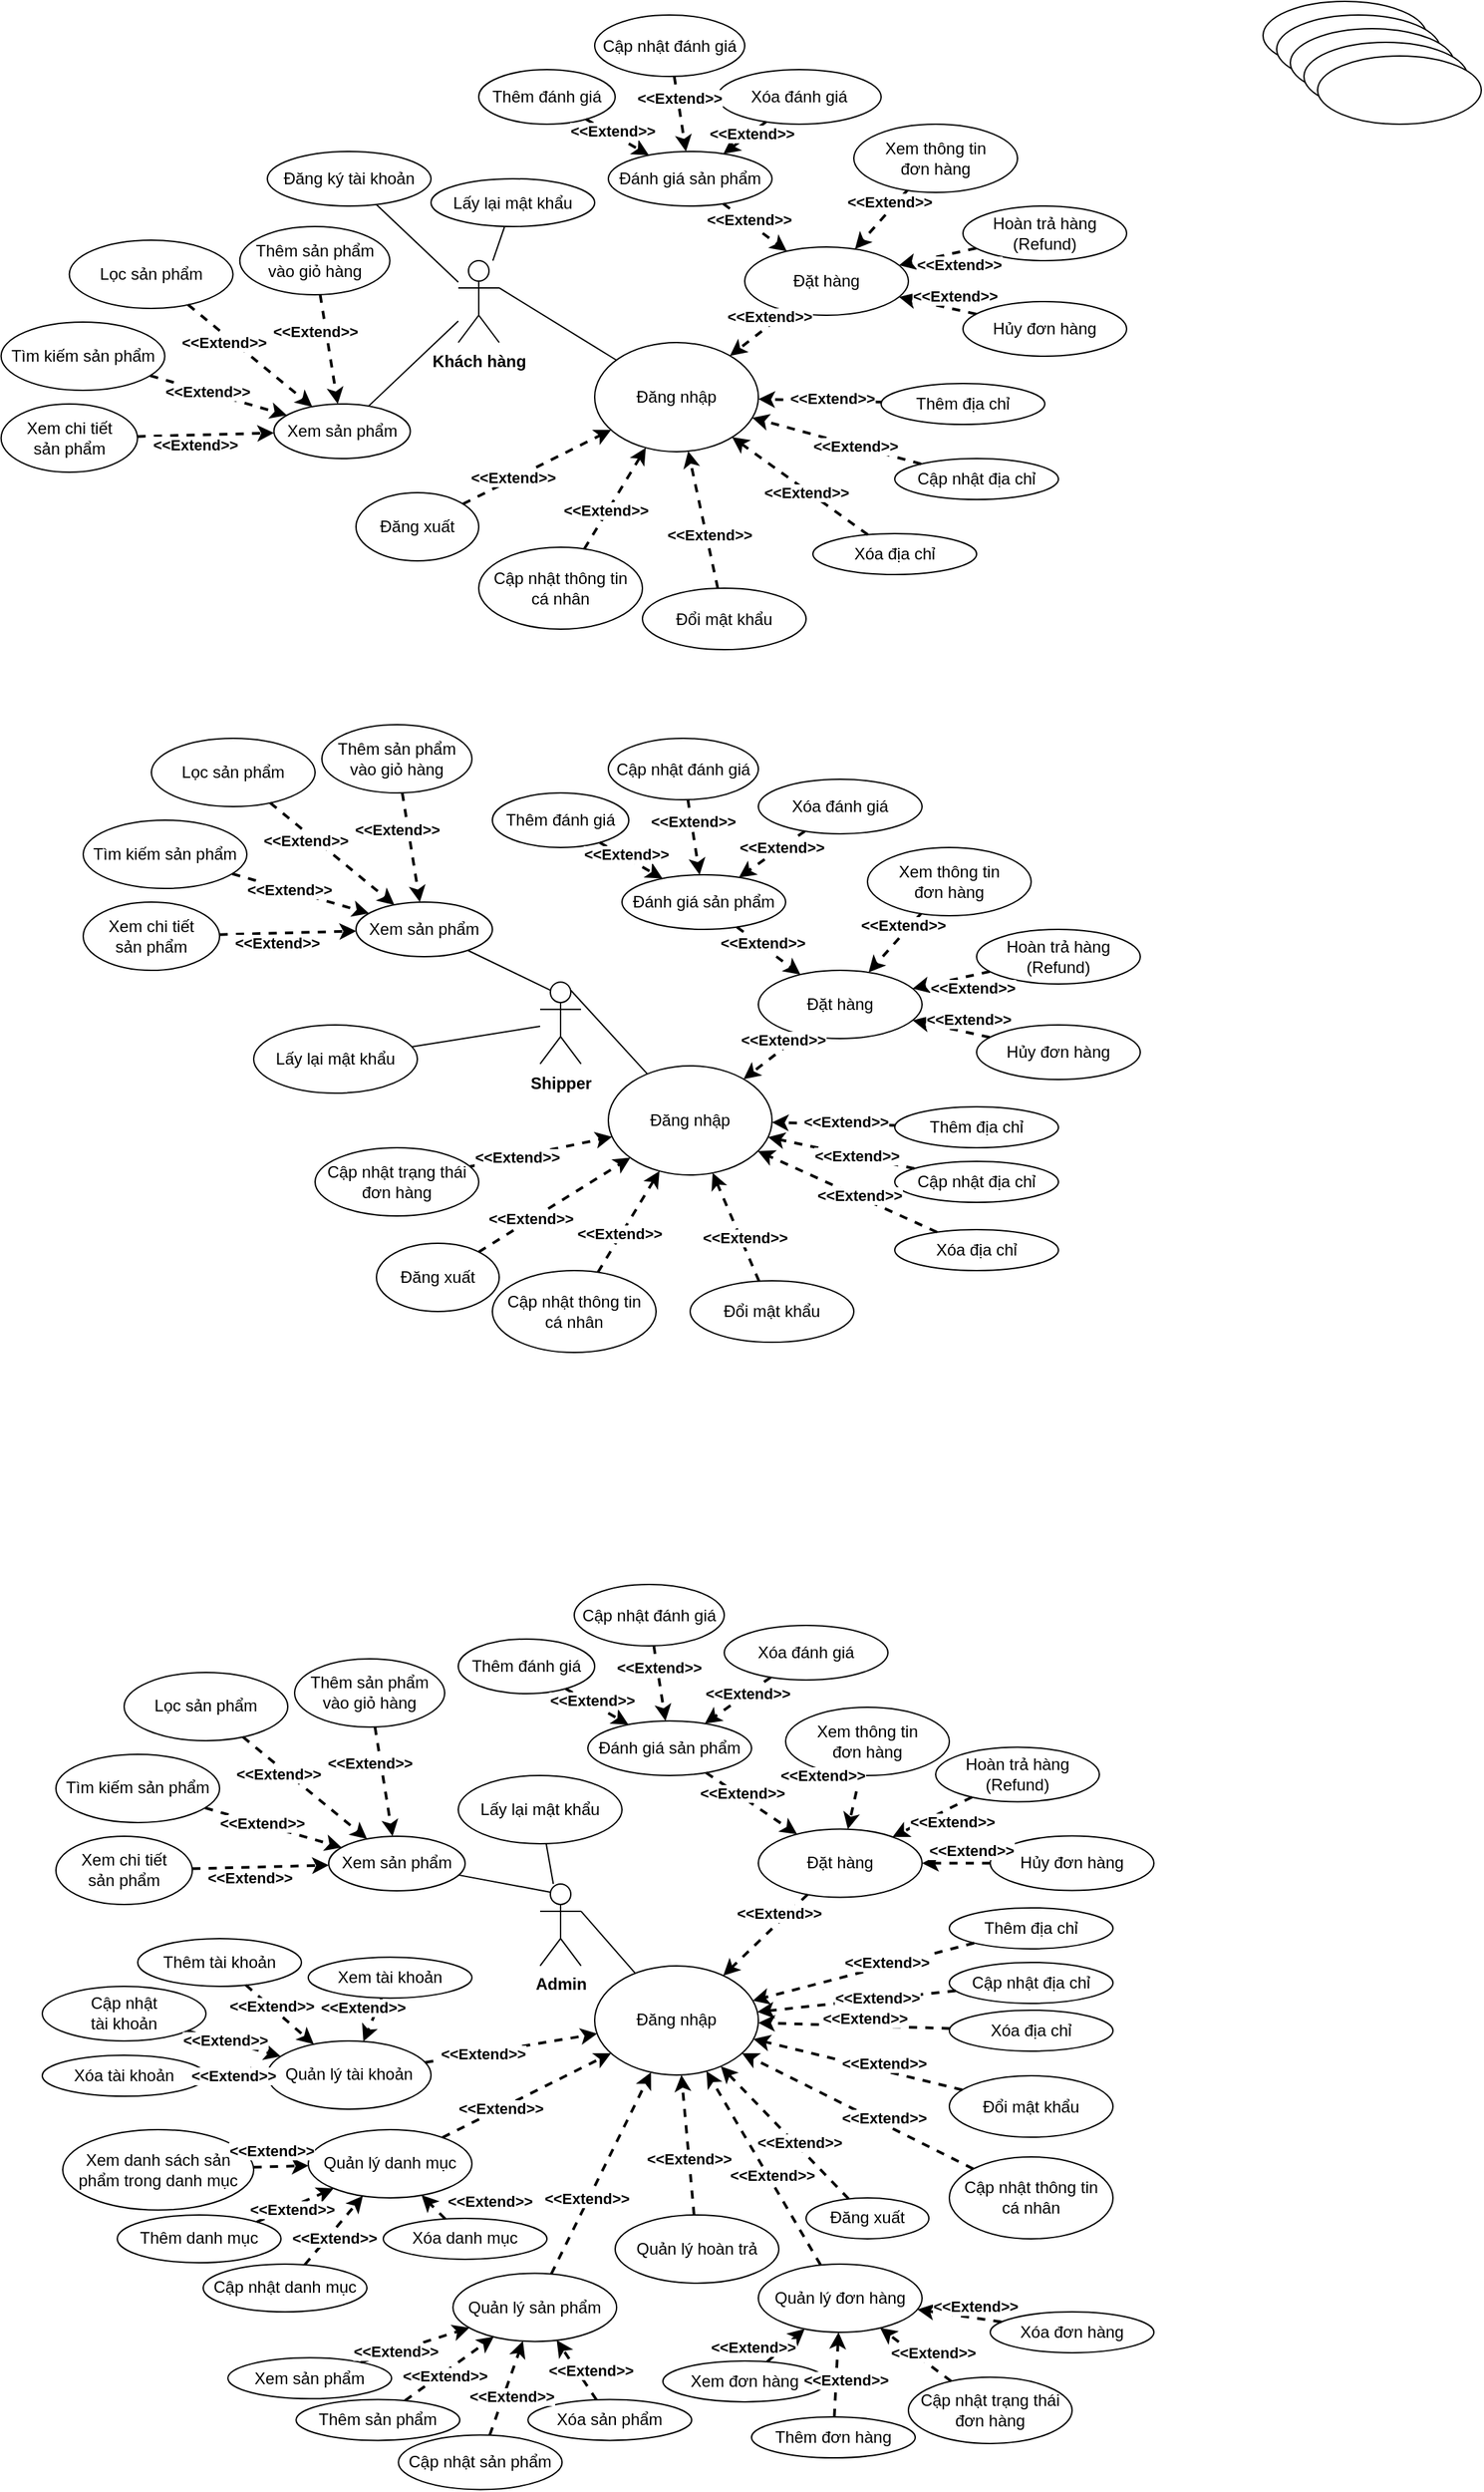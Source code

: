 <mxfile version="22.1.4" type="device">
  <diagram name="Page-1" id="pNfZA6otyMJOO4by3bwF">
    <mxGraphModel dx="906" dy="466" grid="1" gridSize="10" guides="1" tooltips="1" connect="1" arrows="1" fold="1" page="1" pageScale="1" pageWidth="850" pageHeight="1100" math="0" shadow="0">
      <root>
        <mxCell id="0" />
        <mxCell id="1" parent="0" />
        <mxCell id="vfUQS68WBOHq-260tNVl-1" value="&lt;div&gt;&lt;b&gt;Khách hàng&lt;/b&gt;&lt;/div&gt;" style="shape=umlActor;verticalLabelPosition=bottom;verticalAlign=top;html=1;outlineConnect=0;" parent="1" vertex="1">
          <mxGeometry x="350" y="320" width="30" height="60" as="geometry" />
        </mxCell>
        <mxCell id="vfUQS68WBOHq-260tNVl-6" value="&lt;div&gt;Đăng nhập&lt;/div&gt;" style="ellipse;whiteSpace=wrap;html=1;" parent="1" vertex="1">
          <mxGeometry x="450" y="380" width="120" height="80" as="geometry" />
        </mxCell>
        <mxCell id="vfUQS68WBOHq-260tNVl-7" value="Đặt hàng" style="ellipse;whiteSpace=wrap;html=1;" parent="1" vertex="1">
          <mxGeometry x="560" y="310" width="120" height="50" as="geometry" />
        </mxCell>
        <mxCell id="vfUQS68WBOHq-260tNVl-8" value="Tìm kiếm sản phẩm" style="ellipse;whiteSpace=wrap;html=1;" parent="1" vertex="1">
          <mxGeometry x="14.82" y="365" width="120" height="50" as="geometry" />
        </mxCell>
        <mxCell id="vfUQS68WBOHq-260tNVl-9" value="Xem chi tiết&lt;br&gt;sản phẩm" style="ellipse;whiteSpace=wrap;html=1;" parent="1" vertex="1">
          <mxGeometry x="14.82" y="425" width="100" height="50" as="geometry" />
        </mxCell>
        <mxCell id="vfUQS68WBOHq-260tNVl-11" value="Hoàn trả hàng&lt;br&gt;(Refund)" style="ellipse;whiteSpace=wrap;html=1;" parent="1" vertex="1">
          <mxGeometry x="720" y="280" width="120" height="40" as="geometry" />
        </mxCell>
        <mxCell id="vfUQS68WBOHq-260tNVl-13" value="&lt;div&gt;Đăng ký tài khoản&lt;/div&gt;" style="ellipse;whiteSpace=wrap;html=1;" parent="1" vertex="1">
          <mxGeometry x="210" y="240" width="120" height="40" as="geometry" />
        </mxCell>
        <mxCell id="vfUQS68WBOHq-260tNVl-14" value="Cập nhật thông tin &lt;br&gt;cá nhân" style="ellipse;whiteSpace=wrap;html=1;" parent="1" vertex="1">
          <mxGeometry x="365" y="530" width="120" height="60" as="geometry" />
        </mxCell>
        <mxCell id="vfUQS68WBOHq-260tNVl-15" value="Đổi mật khẩu" style="ellipse;whiteSpace=wrap;html=1;" parent="1" vertex="1">
          <mxGeometry x="485" y="560" width="120" height="45" as="geometry" />
        </mxCell>
        <mxCell id="vfUQS68WBOHq-260tNVl-16" value="Thêm sản phẩm&lt;br&gt;vào giỏ hàng" style="ellipse;whiteSpace=wrap;html=1;" parent="1" vertex="1">
          <mxGeometry x="189.82" y="295" width="110" height="50" as="geometry" />
        </mxCell>
        <mxCell id="vfUQS68WBOHq-260tNVl-18" value="&lt;div&gt;Đăng xuất&lt;/div&gt;" style="ellipse;whiteSpace=wrap;html=1;" parent="1" vertex="1">
          <mxGeometry x="275" y="490" width="90" height="50" as="geometry" />
        </mxCell>
        <mxCell id="vfUQS68WBOHq-260tNVl-30" value="" style="endArrow=none;html=1;rounded=0;entryX=1;entryY=0.333;entryDx=0;entryDy=0;entryPerimeter=0;" parent="1" source="vfUQS68WBOHq-260tNVl-6" target="vfUQS68WBOHq-260tNVl-1" edge="1">
          <mxGeometry width="50" height="50" relative="1" as="geometry">
            <mxPoint x="400.097" y="441.608" as="sourcePoint" />
            <mxPoint x="347.5" y="436" as="targetPoint" />
          </mxGeometry>
        </mxCell>
        <mxCell id="vfUQS68WBOHq-260tNVl-44" value="" style="endArrow=none;html=1;rounded=0;" parent="1" source="vfUQS68WBOHq-260tNVl-1" target="vfUQS68WBOHq-260tNVl-13" edge="1">
          <mxGeometry width="50" height="50" relative="1" as="geometry">
            <mxPoint x="520" y="500" as="sourcePoint" />
            <mxPoint x="570" y="450" as="targetPoint" />
          </mxGeometry>
        </mxCell>
        <mxCell id="vfUQS68WBOHq-260tNVl-47" value="" style="endArrow=classic;dashed=1;html=1;rounded=0;strokeWidth=2;endFill=1;" parent="1" source="vfUQS68WBOHq-260tNVl-18" target="vfUQS68WBOHq-260tNVl-6" edge="1">
          <mxGeometry width="50" height="50" relative="1" as="geometry">
            <mxPoint x="580" y="550" as="sourcePoint" />
            <mxPoint x="570" y="450" as="targetPoint" />
          </mxGeometry>
        </mxCell>
        <mxCell id="vfUQS68WBOHq-260tNVl-48" value="&amp;lt;&amp;lt;Extend&amp;gt;&amp;gt;" style="edgeLabel;html=1;align=center;verticalAlign=middle;resizable=0;points=[];fontStyle=1" parent="vfUQS68WBOHq-260tNVl-47" vertex="1" connectable="0">
          <mxGeometry x="-0.267" y="-4" relative="1" as="geometry">
            <mxPoint x="-5" y="-3" as="offset" />
          </mxGeometry>
        </mxCell>
        <mxCell id="vfUQS68WBOHq-260tNVl-54" value="" style="endArrow=classic;dashed=1;html=1;rounded=0;strokeWidth=2;endFill=1;" parent="1" source="vfUQS68WBOHq-260tNVl-14" target="vfUQS68WBOHq-260tNVl-6" edge="1">
          <mxGeometry width="50" height="50" relative="1" as="geometry">
            <mxPoint x="515" y="584" as="sourcePoint" />
            <mxPoint x="639.363" y="548.475" as="targetPoint" />
          </mxGeometry>
        </mxCell>
        <mxCell id="vfUQS68WBOHq-260tNVl-55" value="&amp;lt;&amp;lt;Extend&amp;gt;&amp;gt;" style="edgeLabel;html=1;align=center;verticalAlign=middle;resizable=0;points=[];fontStyle=1" parent="vfUQS68WBOHq-260tNVl-54" vertex="1" connectable="0">
          <mxGeometry x="-0.267" y="-4" relative="1" as="geometry">
            <mxPoint x="-5" y="-3" as="offset" />
          </mxGeometry>
        </mxCell>
        <mxCell id="vfUQS68WBOHq-260tNVl-56" value="" style="endArrow=classic;dashed=1;html=1;rounded=0;strokeWidth=2;endFill=1;" parent="1" source="vfUQS68WBOHq-260tNVl-15" target="vfUQS68WBOHq-260tNVl-6" edge="1">
          <mxGeometry width="50" height="50" relative="1" as="geometry">
            <mxPoint x="525" y="594" as="sourcePoint" />
            <mxPoint x="666.554" y="549.85" as="targetPoint" />
          </mxGeometry>
        </mxCell>
        <mxCell id="vfUQS68WBOHq-260tNVl-57" value="&amp;lt;&amp;lt;Extend&amp;gt;&amp;gt;" style="edgeLabel;html=1;align=center;verticalAlign=middle;resizable=0;points=[];fontStyle=1" parent="vfUQS68WBOHq-260tNVl-56" vertex="1" connectable="0">
          <mxGeometry x="-0.267" y="-4" relative="1" as="geometry">
            <mxPoint x="-2" y="-2" as="offset" />
          </mxGeometry>
        </mxCell>
        <mxCell id="vfUQS68WBOHq-260tNVl-61" value="" style="endArrow=none;html=1;rounded=0;" parent="1" source="vfUQS68WBOHq-260tNVl-1" target="vfUQS68WBOHq-260tNVl-93" edge="1">
          <mxGeometry width="50" height="50" relative="1" as="geometry">
            <mxPoint x="332.5" y="436" as="sourcePoint" />
            <mxPoint x="144" y="336" as="targetPoint" />
          </mxGeometry>
        </mxCell>
        <mxCell id="vfUQS68WBOHq-260tNVl-66" value="Cập nhật địa chỉ" style="ellipse;whiteSpace=wrap;html=1;" parent="1" vertex="1">
          <mxGeometry x="670" y="465" width="120" height="30" as="geometry" />
        </mxCell>
        <mxCell id="vfUQS68WBOHq-260tNVl-67" value="Thêm địa chỉ" style="ellipse;whiteSpace=wrap;html=1;" parent="1" vertex="1">
          <mxGeometry x="660" y="410" width="120" height="30" as="geometry" />
        </mxCell>
        <mxCell id="vfUQS68WBOHq-260tNVl-68" value="Xóa địa chỉ" style="ellipse;whiteSpace=wrap;html=1;" parent="1" vertex="1">
          <mxGeometry x="610" y="520" width="120" height="30" as="geometry" />
        </mxCell>
        <mxCell id="vfUQS68WBOHq-260tNVl-69" value="" style="endArrow=classic;dashed=1;html=1;rounded=0;strokeWidth=2;endFill=1;" parent="1" source="vfUQS68WBOHq-260tNVl-67" target="vfUQS68WBOHq-260tNVl-6" edge="1">
          <mxGeometry width="50" height="50" relative="1" as="geometry">
            <mxPoint x="829.63" y="662" as="sourcePoint" />
            <mxPoint x="857.81" y="575.955" as="targetPoint" />
          </mxGeometry>
        </mxCell>
        <mxCell id="vfUQS68WBOHq-260tNVl-70" value="&amp;lt;&amp;lt;Extend&amp;gt;&amp;gt;" style="edgeLabel;html=1;align=center;verticalAlign=middle;resizable=0;points=[];fontStyle=1" parent="vfUQS68WBOHq-260tNVl-69" vertex="1" connectable="0">
          <mxGeometry x="-0.267" y="-4" relative="1" as="geometry">
            <mxPoint x="-4" y="2" as="offset" />
          </mxGeometry>
        </mxCell>
        <mxCell id="vfUQS68WBOHq-260tNVl-71" value="" style="endArrow=classic;dashed=1;html=1;rounded=0;strokeWidth=2;endFill=1;" parent="1" source="vfUQS68WBOHq-260tNVl-66" target="vfUQS68WBOHq-260tNVl-6" edge="1">
          <mxGeometry width="50" height="50" relative="1" as="geometry">
            <mxPoint x="897.63" y="589" as="sourcePoint" />
            <mxPoint x="861.578" y="591.665" as="targetPoint" />
          </mxGeometry>
        </mxCell>
        <mxCell id="vfUQS68WBOHq-260tNVl-72" value="&amp;lt;&amp;lt;Extend&amp;gt;&amp;gt;" style="edgeLabel;html=1;align=center;verticalAlign=middle;resizable=0;points=[];fontStyle=1" parent="vfUQS68WBOHq-260tNVl-71" vertex="1" connectable="0">
          <mxGeometry x="-0.267" y="-4" relative="1" as="geometry">
            <mxPoint x="-4" y="3" as="offset" />
          </mxGeometry>
        </mxCell>
        <mxCell id="vfUQS68WBOHq-260tNVl-73" value="" style="endArrow=classic;dashed=1;html=1;rounded=0;strokeWidth=2;endFill=1;" parent="1" source="vfUQS68WBOHq-260tNVl-68" target="vfUQS68WBOHq-260tNVl-6" edge="1">
          <mxGeometry width="50" height="50" relative="1" as="geometry">
            <mxPoint x="983.84" y="625.93" as="sourcePoint" />
            <mxPoint x="859.202" y="601.264" as="targetPoint" />
          </mxGeometry>
        </mxCell>
        <mxCell id="vfUQS68WBOHq-260tNVl-74" value="&amp;lt;&amp;lt;Extend&amp;gt;&amp;gt;" style="edgeLabel;html=1;align=center;verticalAlign=middle;resizable=0;points=[];fontStyle=1" parent="vfUQS68WBOHq-260tNVl-73" vertex="1" connectable="0">
          <mxGeometry x="-0.267" y="-4" relative="1" as="geometry">
            <mxPoint x="-11" y="-2" as="offset" />
          </mxGeometry>
        </mxCell>
        <mxCell id="vfUQS68WBOHq-260tNVl-75" value="Đánh giá sản phẩm" style="ellipse;whiteSpace=wrap;html=1;" parent="1" vertex="1">
          <mxGeometry x="460" y="240" width="120" height="40" as="geometry" />
        </mxCell>
        <mxCell id="vfUQS68WBOHq-260tNVl-84" value="Xóa đánh giá" style="ellipse;whiteSpace=wrap;html=1;" parent="1" vertex="1">
          <mxGeometry x="540" y="180" width="120" height="40" as="geometry" />
        </mxCell>
        <mxCell id="vfUQS68WBOHq-260tNVl-85" value="Cập nhật đánh giá" style="ellipse;whiteSpace=wrap;html=1;" parent="1" vertex="1">
          <mxGeometry x="450" y="140" width="110" height="45" as="geometry" />
        </mxCell>
        <mxCell id="vfUQS68WBOHq-260tNVl-86" value="Thêm đánh giá" style="ellipse;whiteSpace=wrap;html=1;" parent="1" vertex="1">
          <mxGeometry x="365" y="180" width="100" height="40" as="geometry" />
        </mxCell>
        <mxCell id="vfUQS68WBOHq-260tNVl-87" value="" style="ellipse;whiteSpace=wrap;html=1;" parent="1" vertex="1">
          <mxGeometry x="940" y="130" width="120" height="50" as="geometry" />
        </mxCell>
        <mxCell id="vfUQS68WBOHq-260tNVl-88" value="" style="ellipse;whiteSpace=wrap;html=1;" parent="1" vertex="1">
          <mxGeometry x="950" y="140" width="120" height="50" as="geometry" />
        </mxCell>
        <mxCell id="vfUQS68WBOHq-260tNVl-89" value="" style="ellipse;whiteSpace=wrap;html=1;" parent="1" vertex="1">
          <mxGeometry x="960" y="150" width="120" height="50" as="geometry" />
        </mxCell>
        <mxCell id="vfUQS68WBOHq-260tNVl-90" value="" style="ellipse;whiteSpace=wrap;html=1;" parent="1" vertex="1">
          <mxGeometry x="970" y="160" width="120" height="50" as="geometry" />
        </mxCell>
        <mxCell id="vfUQS68WBOHq-260tNVl-91" value="" style="ellipse;whiteSpace=wrap;html=1;" parent="1" vertex="1">
          <mxGeometry x="980" y="170" width="120" height="50" as="geometry" />
        </mxCell>
        <mxCell id="vfUQS68WBOHq-260tNVl-92" value="Cập nhật trạng thái&lt;br&gt;đơn hàng" style="ellipse;whiteSpace=wrap;html=1;" parent="1" vertex="1">
          <mxGeometry x="245" y="970" width="120" height="50" as="geometry" />
        </mxCell>
        <mxCell id="vfUQS68WBOHq-260tNVl-93" value="Xem sản phẩm" style="ellipse;whiteSpace=wrap;html=1;" parent="1" vertex="1">
          <mxGeometry x="214.82" y="425" width="100" height="40" as="geometry" />
        </mxCell>
        <mxCell id="vfUQS68WBOHq-260tNVl-94" value="Lọc sản phẩm" style="ellipse;whiteSpace=wrap;html=1;" parent="1" vertex="1">
          <mxGeometry x="64.82" y="305" width="120" height="50" as="geometry" />
        </mxCell>
        <mxCell id="vfUQS68WBOHq-260tNVl-95" value="Lấy lại mật khẩu" style="ellipse;whiteSpace=wrap;html=1;" parent="1" vertex="1">
          <mxGeometry x="330" y="260" width="120" height="35" as="geometry" />
        </mxCell>
        <mxCell id="vfUQS68WBOHq-260tNVl-96" value="&lt;div&gt;Hủy đơn hàng&lt;/div&gt;" style="ellipse;whiteSpace=wrap;html=1;" parent="1" vertex="1">
          <mxGeometry x="720" y="350" width="120" height="40" as="geometry" />
        </mxCell>
        <mxCell id="vfUQS68WBOHq-260tNVl-97" value="Xem thông tin&lt;br&gt;đơn hàng" style="ellipse;whiteSpace=wrap;html=1;" parent="1" vertex="1">
          <mxGeometry x="640" y="220" width="120" height="50" as="geometry" />
        </mxCell>
        <mxCell id="vfUQS68WBOHq-260tNVl-100" value="" style="endArrow=classic;dashed=1;html=1;rounded=0;strokeWidth=2;endFill=1;" parent="1" source="vfUQS68WBOHq-260tNVl-94" target="vfUQS68WBOHq-260tNVl-93" edge="1">
          <mxGeometry width="50" height="50" relative="1" as="geometry">
            <mxPoint x="530.82" y="583" as="sourcePoint" />
            <mxPoint x="304.82" y="355" as="targetPoint" />
          </mxGeometry>
        </mxCell>
        <mxCell id="vfUQS68WBOHq-260tNVl-101" value="&amp;lt;&amp;lt;Extend&amp;gt;&amp;gt;" style="edgeLabel;html=1;align=center;verticalAlign=middle;resizable=0;points=[];fontStyle=1" parent="vfUQS68WBOHq-260tNVl-100" vertex="1" connectable="0">
          <mxGeometry x="-0.267" y="-4" relative="1" as="geometry">
            <mxPoint x="-5" y="-3" as="offset" />
          </mxGeometry>
        </mxCell>
        <mxCell id="vfUQS68WBOHq-260tNVl-102" value="" style="endArrow=classic;dashed=1;html=1;rounded=0;strokeWidth=2;endFill=1;" parent="1" source="vfUQS68WBOHq-260tNVl-8" target="vfUQS68WBOHq-260tNVl-93" edge="1">
          <mxGeometry width="50" height="50" relative="1" as="geometry">
            <mxPoint x="110.82" y="547" as="sourcePoint" />
            <mxPoint x="154.82" y="565" as="targetPoint" />
          </mxGeometry>
        </mxCell>
        <mxCell id="vfUQS68WBOHq-260tNVl-103" value="&amp;lt;&amp;lt;Extend&amp;gt;&amp;gt;" style="edgeLabel;html=1;align=center;verticalAlign=middle;resizable=0;points=[];fontStyle=1" parent="vfUQS68WBOHq-260tNVl-102" vertex="1" connectable="0">
          <mxGeometry x="-0.267" y="-4" relative="1" as="geometry">
            <mxPoint x="6" y="-3" as="offset" />
          </mxGeometry>
        </mxCell>
        <mxCell id="vfUQS68WBOHq-260tNVl-105" value="" style="endArrow=classic;dashed=1;html=1;rounded=0;strokeWidth=2;endFill=1;" parent="1" source="vfUQS68WBOHq-260tNVl-9" target="vfUQS68WBOHq-260tNVl-93" edge="1">
          <mxGeometry width="50" height="50" relative="1" as="geometry">
            <mxPoint x="218.82" y="451" as="sourcePoint" />
            <mxPoint x="144.82" y="555" as="targetPoint" />
          </mxGeometry>
        </mxCell>
        <mxCell id="vfUQS68WBOHq-260tNVl-106" value="&amp;lt;&amp;lt;Extend&amp;gt;&amp;gt;" style="edgeLabel;html=1;align=center;verticalAlign=middle;resizable=0;points=[];fontStyle=1" parent="vfUQS68WBOHq-260tNVl-105" vertex="1" connectable="0">
          <mxGeometry x="-0.267" y="-4" relative="1" as="geometry">
            <mxPoint x="5" y="3" as="offset" />
          </mxGeometry>
        </mxCell>
        <mxCell id="vfUQS68WBOHq-260tNVl-107" value="" style="endArrow=classic;dashed=1;html=1;rounded=0;strokeWidth=2;endFill=1;" parent="1" source="vfUQS68WBOHq-260tNVl-16" target="vfUQS68WBOHq-260tNVl-93" edge="1">
          <mxGeometry width="50" height="50" relative="1" as="geometry">
            <mxPoint x="204.82" y="466" as="sourcePoint" />
            <mxPoint x="304.82" y="365" as="targetPoint" />
          </mxGeometry>
        </mxCell>
        <mxCell id="vfUQS68WBOHq-260tNVl-108" value="&amp;lt;&amp;lt;Extend&amp;gt;&amp;gt;" style="edgeLabel;html=1;align=center;verticalAlign=middle;resizable=0;points=[];fontStyle=1" parent="vfUQS68WBOHq-260tNVl-107" vertex="1" connectable="0">
          <mxGeometry x="-0.267" y="-4" relative="1" as="geometry">
            <mxPoint x="-5" y="-3" as="offset" />
          </mxGeometry>
        </mxCell>
        <mxCell id="vfUQS68WBOHq-260tNVl-109" value="" style="endArrow=classic;dashed=1;html=1;rounded=0;strokeWidth=2;endFill=1;" parent="1" source="vfUQS68WBOHq-260tNVl-7" target="vfUQS68WBOHq-260tNVl-6" edge="1">
          <mxGeometry width="50" height="50" relative="1" as="geometry">
            <mxPoint x="496" y="482" as="sourcePoint" />
            <mxPoint x="573" y="463" as="targetPoint" />
          </mxGeometry>
        </mxCell>
        <mxCell id="vfUQS68WBOHq-260tNVl-110" value="&amp;lt;&amp;lt;Extend&amp;gt;&amp;gt;" style="edgeLabel;html=1;align=center;verticalAlign=middle;resizable=0;points=[];fontStyle=1" parent="vfUQS68WBOHq-260tNVl-109" vertex="1" connectable="0">
          <mxGeometry x="-0.267" y="-4" relative="1" as="geometry">
            <mxPoint x="4" y="-5" as="offset" />
          </mxGeometry>
        </mxCell>
        <mxCell id="vfUQS68WBOHq-260tNVl-111" value="" style="endArrow=classic;dashed=1;html=1;rounded=0;strokeWidth=2;endFill=1;" parent="1" source="vfUQS68WBOHq-260tNVl-75" target="vfUQS68WBOHq-260tNVl-7" edge="1">
          <mxGeometry width="50" height="50" relative="1" as="geometry">
            <mxPoint x="630" y="370" as="sourcePoint" />
            <mxPoint x="630" y="410" as="targetPoint" />
          </mxGeometry>
        </mxCell>
        <mxCell id="vfUQS68WBOHq-260tNVl-112" value="&amp;lt;&amp;lt;Extend&amp;gt;&amp;gt;" style="edgeLabel;html=1;align=center;verticalAlign=middle;resizable=0;points=[];fontStyle=1" parent="vfUQS68WBOHq-260tNVl-111" vertex="1" connectable="0">
          <mxGeometry x="-0.267" y="-4" relative="1" as="geometry">
            <mxPoint x="4" y="-5" as="offset" />
          </mxGeometry>
        </mxCell>
        <mxCell id="vfUQS68WBOHq-260tNVl-113" value="" style="endArrow=classic;dashed=1;html=1;rounded=0;strokeWidth=2;endFill=1;" parent="1" source="vfUQS68WBOHq-260tNVl-86" target="vfUQS68WBOHq-260tNVl-75" edge="1">
          <mxGeometry width="50" height="50" relative="1" as="geometry">
            <mxPoint x="551" y="302" as="sourcePoint" />
            <mxPoint x="594" y="325" as="targetPoint" />
          </mxGeometry>
        </mxCell>
        <mxCell id="vfUQS68WBOHq-260tNVl-114" value="&amp;lt;&amp;lt;Extend&amp;gt;&amp;gt;" style="edgeLabel;html=1;align=center;verticalAlign=middle;resizable=0;points=[];fontStyle=1" parent="vfUQS68WBOHq-260tNVl-113" vertex="1" connectable="0">
          <mxGeometry x="-0.267" y="-4" relative="1" as="geometry">
            <mxPoint x="4" y="-5" as="offset" />
          </mxGeometry>
        </mxCell>
        <mxCell id="vfUQS68WBOHq-260tNVl-115" value="" style="endArrow=classic;dashed=1;html=1;rounded=0;strokeWidth=2;endFill=1;" parent="1" source="vfUQS68WBOHq-260tNVl-85" target="vfUQS68WBOHq-260tNVl-75" edge="1">
          <mxGeometry width="50" height="50" relative="1" as="geometry">
            <mxPoint x="561" y="312" as="sourcePoint" />
            <mxPoint x="604" y="335" as="targetPoint" />
          </mxGeometry>
        </mxCell>
        <mxCell id="vfUQS68WBOHq-260tNVl-116" value="&amp;lt;&amp;lt;Extend&amp;gt;&amp;gt;" style="edgeLabel;html=1;align=center;verticalAlign=middle;resizable=0;points=[];fontStyle=1" parent="vfUQS68WBOHq-260tNVl-115" vertex="1" connectable="0">
          <mxGeometry x="-0.267" y="-4" relative="1" as="geometry">
            <mxPoint x="4" y="-5" as="offset" />
          </mxGeometry>
        </mxCell>
        <mxCell id="vfUQS68WBOHq-260tNVl-117" value="" style="endArrow=classic;dashed=1;html=1;rounded=0;strokeWidth=2;endFill=1;" parent="1" source="vfUQS68WBOHq-260tNVl-84" target="vfUQS68WBOHq-260tNVl-75" edge="1">
          <mxGeometry width="50" height="50" relative="1" as="geometry">
            <mxPoint x="571" y="322" as="sourcePoint" />
            <mxPoint x="614" y="345" as="targetPoint" />
          </mxGeometry>
        </mxCell>
        <mxCell id="vfUQS68WBOHq-260tNVl-118" value="&amp;lt;&amp;lt;Extend&amp;gt;&amp;gt;" style="edgeLabel;html=1;align=center;verticalAlign=middle;resizable=0;points=[];fontStyle=1" parent="vfUQS68WBOHq-260tNVl-117" vertex="1" connectable="0">
          <mxGeometry x="-0.267" y="-4" relative="1" as="geometry">
            <mxPoint x="3" y="3" as="offset" />
          </mxGeometry>
        </mxCell>
        <mxCell id="vfUQS68WBOHq-260tNVl-119" value="" style="endArrow=classic;dashed=1;html=1;rounded=0;strokeWidth=2;endFill=1;" parent="1" source="vfUQS68WBOHq-260tNVl-97" target="vfUQS68WBOHq-260tNVl-7" edge="1">
          <mxGeometry width="50" height="50" relative="1" as="geometry">
            <mxPoint x="581" y="332" as="sourcePoint" />
            <mxPoint x="624" y="355" as="targetPoint" />
          </mxGeometry>
        </mxCell>
        <mxCell id="vfUQS68WBOHq-260tNVl-120" value="&amp;lt;&amp;lt;Extend&amp;gt;&amp;gt;" style="edgeLabel;html=1;align=center;verticalAlign=middle;resizable=0;points=[];fontStyle=1" parent="vfUQS68WBOHq-260tNVl-119" vertex="1" connectable="0">
          <mxGeometry x="-0.267" y="-4" relative="1" as="geometry">
            <mxPoint x="4" y="-5" as="offset" />
          </mxGeometry>
        </mxCell>
        <mxCell id="vfUQS68WBOHq-260tNVl-121" value="" style="endArrow=classic;dashed=1;html=1;rounded=0;strokeWidth=2;endFill=1;" parent="1" source="vfUQS68WBOHq-260tNVl-11" target="vfUQS68WBOHq-260tNVl-7" edge="1">
          <mxGeometry width="50" height="50" relative="1" as="geometry">
            <mxPoint x="689" y="278" as="sourcePoint" />
            <mxPoint x="651" y="322" as="targetPoint" />
          </mxGeometry>
        </mxCell>
        <mxCell id="vfUQS68WBOHq-260tNVl-122" value="&amp;lt;&amp;lt;Extend&amp;gt;&amp;gt;" style="edgeLabel;html=1;align=center;verticalAlign=middle;resizable=0;points=[];fontStyle=1" parent="vfUQS68WBOHq-260tNVl-121" vertex="1" connectable="0">
          <mxGeometry x="-0.267" y="-4" relative="1" as="geometry">
            <mxPoint x="8" y="11" as="offset" />
          </mxGeometry>
        </mxCell>
        <mxCell id="vfUQS68WBOHq-260tNVl-123" value="" style="endArrow=classic;dashed=1;html=1;rounded=0;strokeWidth=2;endFill=1;" parent="1" source="vfUQS68WBOHq-260tNVl-96" target="vfUQS68WBOHq-260tNVl-7" edge="1">
          <mxGeometry width="50" height="50" relative="1" as="geometry">
            <mxPoint x="699" y="288" as="sourcePoint" />
            <mxPoint x="661" y="332" as="targetPoint" />
          </mxGeometry>
        </mxCell>
        <mxCell id="vfUQS68WBOHq-260tNVl-124" value="&amp;lt;&amp;lt;Extend&amp;gt;&amp;gt;" style="edgeLabel;html=1;align=center;verticalAlign=middle;resizable=0;points=[];fontStyle=1" parent="vfUQS68WBOHq-260tNVl-123" vertex="1" connectable="0">
          <mxGeometry x="-0.267" y="-4" relative="1" as="geometry">
            <mxPoint x="4" y="-5" as="offset" />
          </mxGeometry>
        </mxCell>
        <mxCell id="vfUQS68WBOHq-260tNVl-133" value="&lt;div&gt;&lt;b&gt;Shipper&lt;/b&gt;&lt;/div&gt;" style="shape=umlActor;verticalLabelPosition=bottom;verticalAlign=top;html=1;outlineConnect=0;" parent="1" vertex="1">
          <mxGeometry x="410" y="848.6" width="30" height="60" as="geometry" />
        </mxCell>
        <mxCell id="vfUQS68WBOHq-260tNVl-134" value="&lt;div&gt;Đăng nhập&lt;/div&gt;" style="ellipse;whiteSpace=wrap;html=1;" parent="1" vertex="1">
          <mxGeometry x="460" y="910" width="120" height="80" as="geometry" />
        </mxCell>
        <mxCell id="vfUQS68WBOHq-260tNVl-135" value="Đặt hàng" style="ellipse;whiteSpace=wrap;html=1;" parent="1" vertex="1">
          <mxGeometry x="570" y="840" width="120" height="50" as="geometry" />
        </mxCell>
        <mxCell id="vfUQS68WBOHq-260tNVl-136" value="Tìm kiếm sản phẩm" style="ellipse;whiteSpace=wrap;html=1;" parent="1" vertex="1">
          <mxGeometry x="75" y="730" width="120" height="50" as="geometry" />
        </mxCell>
        <mxCell id="vfUQS68WBOHq-260tNVl-137" value="Xem chi tiết&lt;br&gt;sản phẩm" style="ellipse;whiteSpace=wrap;html=1;" parent="1" vertex="1">
          <mxGeometry x="75" y="790" width="100" height="50" as="geometry" />
        </mxCell>
        <mxCell id="vfUQS68WBOHq-260tNVl-138" value="Hoàn trả hàng&lt;br&gt;(Refund)" style="ellipse;whiteSpace=wrap;html=1;" parent="1" vertex="1">
          <mxGeometry x="730" y="810" width="120" height="40" as="geometry" />
        </mxCell>
        <mxCell id="vfUQS68WBOHq-260tNVl-140" value="Cập nhật thông tin &lt;br&gt;cá nhân" style="ellipse;whiteSpace=wrap;html=1;" parent="1" vertex="1">
          <mxGeometry x="375" y="1060" width="120" height="60" as="geometry" />
        </mxCell>
        <mxCell id="vfUQS68WBOHq-260tNVl-141" value="Đổi mật khẩu" style="ellipse;whiteSpace=wrap;html=1;" parent="1" vertex="1">
          <mxGeometry x="520" y="1067.5" width="120" height="45" as="geometry" />
        </mxCell>
        <mxCell id="vfUQS68WBOHq-260tNVl-142" value="Thêm sản phẩm&lt;br&gt;vào giỏ hàng" style="ellipse;whiteSpace=wrap;html=1;" parent="1" vertex="1">
          <mxGeometry x="250" y="660" width="110" height="50" as="geometry" />
        </mxCell>
        <mxCell id="vfUQS68WBOHq-260tNVl-143" value="&lt;div&gt;Đăng xuất&lt;/div&gt;" style="ellipse;whiteSpace=wrap;html=1;" parent="1" vertex="1">
          <mxGeometry x="290" y="1040" width="90" height="50" as="geometry" />
        </mxCell>
        <mxCell id="vfUQS68WBOHq-260tNVl-144" value="" style="endArrow=none;html=1;rounded=0;entryX=0.75;entryY=0.1;entryDx=0;entryDy=0;entryPerimeter=0;" parent="1" source="vfUQS68WBOHq-260tNVl-134" target="vfUQS68WBOHq-260tNVl-133" edge="1">
          <mxGeometry width="50" height="50" relative="1" as="geometry">
            <mxPoint x="528.053" y="920.0" as="sourcePoint" />
            <mxPoint x="407.5" y="964.6" as="targetPoint" />
          </mxGeometry>
        </mxCell>
        <mxCell id="vfUQS68WBOHq-260tNVl-146" value="" style="endArrow=classic;dashed=1;html=1;rounded=0;strokeWidth=2;endFill=1;" parent="1" source="vfUQS68WBOHq-260tNVl-143" target="vfUQS68WBOHq-260tNVl-134" edge="1">
          <mxGeometry width="50" height="50" relative="1" as="geometry">
            <mxPoint x="590" y="1080" as="sourcePoint" />
            <mxPoint x="580" y="980" as="targetPoint" />
          </mxGeometry>
        </mxCell>
        <mxCell id="vfUQS68WBOHq-260tNVl-147" value="&amp;lt;&amp;lt;Extend&amp;gt;&amp;gt;" style="edgeLabel;html=1;align=center;verticalAlign=middle;resizable=0;points=[];fontStyle=1" parent="vfUQS68WBOHq-260tNVl-146" vertex="1" connectable="0">
          <mxGeometry x="-0.267" y="-4" relative="1" as="geometry">
            <mxPoint x="-5" y="-3" as="offset" />
          </mxGeometry>
        </mxCell>
        <mxCell id="vfUQS68WBOHq-260tNVl-148" value="" style="endArrow=classic;dashed=1;html=1;rounded=0;strokeWidth=2;endFill=1;" parent="1" source="vfUQS68WBOHq-260tNVl-140" target="vfUQS68WBOHq-260tNVl-134" edge="1">
          <mxGeometry width="50" height="50" relative="1" as="geometry">
            <mxPoint x="525" y="1114" as="sourcePoint" />
            <mxPoint x="649.363" y="1078.475" as="targetPoint" />
          </mxGeometry>
        </mxCell>
        <mxCell id="vfUQS68WBOHq-260tNVl-149" value="&amp;lt;&amp;lt;Extend&amp;gt;&amp;gt;" style="edgeLabel;html=1;align=center;verticalAlign=middle;resizable=0;points=[];fontStyle=1" parent="vfUQS68WBOHq-260tNVl-148" vertex="1" connectable="0">
          <mxGeometry x="-0.267" y="-4" relative="1" as="geometry">
            <mxPoint x="-5" y="-3" as="offset" />
          </mxGeometry>
        </mxCell>
        <mxCell id="vfUQS68WBOHq-260tNVl-150" value="" style="endArrow=classic;dashed=1;html=1;rounded=0;strokeWidth=2;endFill=1;" parent="1" source="vfUQS68WBOHq-260tNVl-141" target="vfUQS68WBOHq-260tNVl-134" edge="1">
          <mxGeometry width="50" height="50" relative="1" as="geometry">
            <mxPoint x="535" y="1124" as="sourcePoint" />
            <mxPoint x="676.554" y="1079.85" as="targetPoint" />
          </mxGeometry>
        </mxCell>
        <mxCell id="vfUQS68WBOHq-260tNVl-151" value="&amp;lt;&amp;lt;Extend&amp;gt;&amp;gt;" style="edgeLabel;html=1;align=center;verticalAlign=middle;resizable=0;points=[];fontStyle=1" parent="vfUQS68WBOHq-260tNVl-150" vertex="1" connectable="0">
          <mxGeometry x="-0.267" y="-4" relative="1" as="geometry">
            <mxPoint x="-2" y="-2" as="offset" />
          </mxGeometry>
        </mxCell>
        <mxCell id="vfUQS68WBOHq-260tNVl-152" value="" style="endArrow=none;html=1;rounded=0;exitX=0.25;exitY=0.1;exitDx=0;exitDy=0;exitPerimeter=0;" parent="1" source="vfUQS68WBOHq-260tNVl-133" target="vfUQS68WBOHq-260tNVl-166" edge="1">
          <mxGeometry width="50" height="50" relative="1" as="geometry">
            <mxPoint x="342.5" y="966" as="sourcePoint" />
            <mxPoint x="154" y="866" as="targetPoint" />
          </mxGeometry>
        </mxCell>
        <mxCell id="vfUQS68WBOHq-260tNVl-153" value="Cập nhật địa chỉ" style="ellipse;whiteSpace=wrap;html=1;" parent="1" vertex="1">
          <mxGeometry x="670" y="980" width="120" height="30" as="geometry" />
        </mxCell>
        <mxCell id="vfUQS68WBOHq-260tNVl-154" value="Thêm địa chỉ" style="ellipse;whiteSpace=wrap;html=1;" parent="1" vertex="1">
          <mxGeometry x="670" y="940" width="120" height="30" as="geometry" />
        </mxCell>
        <mxCell id="vfUQS68WBOHq-260tNVl-155" value="Xóa địa chỉ" style="ellipse;whiteSpace=wrap;html=1;" parent="1" vertex="1">
          <mxGeometry x="670" y="1030" width="120" height="30" as="geometry" />
        </mxCell>
        <mxCell id="vfUQS68WBOHq-260tNVl-156" value="" style="endArrow=classic;dashed=1;html=1;rounded=0;strokeWidth=2;endFill=1;" parent="1" source="vfUQS68WBOHq-260tNVl-154" target="vfUQS68WBOHq-260tNVl-134" edge="1">
          <mxGeometry width="50" height="50" relative="1" as="geometry">
            <mxPoint x="839.63" y="1192" as="sourcePoint" />
            <mxPoint x="867.81" y="1105.955" as="targetPoint" />
          </mxGeometry>
        </mxCell>
        <mxCell id="vfUQS68WBOHq-260tNVl-157" value="&amp;lt;&amp;lt;Extend&amp;gt;&amp;gt;" style="edgeLabel;html=1;align=center;verticalAlign=middle;resizable=0;points=[];fontStyle=1" parent="vfUQS68WBOHq-260tNVl-156" vertex="1" connectable="0">
          <mxGeometry x="-0.267" y="-4" relative="1" as="geometry">
            <mxPoint x="-4" y="2" as="offset" />
          </mxGeometry>
        </mxCell>
        <mxCell id="vfUQS68WBOHq-260tNVl-158" value="" style="endArrow=classic;dashed=1;html=1;rounded=0;strokeWidth=2;endFill=1;" parent="1" source="vfUQS68WBOHq-260tNVl-153" target="vfUQS68WBOHq-260tNVl-134" edge="1">
          <mxGeometry width="50" height="50" relative="1" as="geometry">
            <mxPoint x="907.63" y="1119" as="sourcePoint" />
            <mxPoint x="871.578" y="1121.665" as="targetPoint" />
          </mxGeometry>
        </mxCell>
        <mxCell id="vfUQS68WBOHq-260tNVl-159" value="&amp;lt;&amp;lt;Extend&amp;gt;&amp;gt;" style="edgeLabel;html=1;align=center;verticalAlign=middle;resizable=0;points=[];fontStyle=1" parent="vfUQS68WBOHq-260tNVl-158" vertex="1" connectable="0">
          <mxGeometry x="-0.267" y="-4" relative="1" as="geometry">
            <mxPoint x="-4" y="3" as="offset" />
          </mxGeometry>
        </mxCell>
        <mxCell id="vfUQS68WBOHq-260tNVl-160" value="" style="endArrow=classic;dashed=1;html=1;rounded=0;strokeWidth=2;endFill=1;" parent="1" source="vfUQS68WBOHq-260tNVl-155" target="vfUQS68WBOHq-260tNVl-134" edge="1">
          <mxGeometry width="50" height="50" relative="1" as="geometry">
            <mxPoint x="993.84" y="1155.93" as="sourcePoint" />
            <mxPoint x="869.202" y="1131.264" as="targetPoint" />
          </mxGeometry>
        </mxCell>
        <mxCell id="vfUQS68WBOHq-260tNVl-161" value="&amp;lt;&amp;lt;Extend&amp;gt;&amp;gt;" style="edgeLabel;html=1;align=center;verticalAlign=middle;resizable=0;points=[];fontStyle=1" parent="vfUQS68WBOHq-260tNVl-160" vertex="1" connectable="0">
          <mxGeometry x="-0.267" y="-4" relative="1" as="geometry">
            <mxPoint x="-11" y="-2" as="offset" />
          </mxGeometry>
        </mxCell>
        <mxCell id="vfUQS68WBOHq-260tNVl-162" value="Đánh giá sản phẩm" style="ellipse;whiteSpace=wrap;html=1;" parent="1" vertex="1">
          <mxGeometry x="470" y="770" width="120" height="40" as="geometry" />
        </mxCell>
        <mxCell id="vfUQS68WBOHq-260tNVl-163" value="Xóa đánh giá" style="ellipse;whiteSpace=wrap;html=1;" parent="1" vertex="1">
          <mxGeometry x="570" y="700" width="120" height="40" as="geometry" />
        </mxCell>
        <mxCell id="vfUQS68WBOHq-260tNVl-164" value="Cập nhật đánh giá" style="ellipse;whiteSpace=wrap;html=1;" parent="1" vertex="1">
          <mxGeometry x="460" y="670" width="110" height="45" as="geometry" />
        </mxCell>
        <mxCell id="vfUQS68WBOHq-260tNVl-165" value="Thêm đánh giá" style="ellipse;whiteSpace=wrap;html=1;" parent="1" vertex="1">
          <mxGeometry x="375" y="710" width="100" height="40" as="geometry" />
        </mxCell>
        <mxCell id="vfUQS68WBOHq-260tNVl-166" value="Xem sản phẩm" style="ellipse;whiteSpace=wrap;html=1;" parent="1" vertex="1">
          <mxGeometry x="275" y="790" width="100" height="40" as="geometry" />
        </mxCell>
        <mxCell id="vfUQS68WBOHq-260tNVl-167" value="Lọc sản phẩm" style="ellipse;whiteSpace=wrap;html=1;" parent="1" vertex="1">
          <mxGeometry x="125" y="670" width="120" height="50" as="geometry" />
        </mxCell>
        <mxCell id="vfUQS68WBOHq-260tNVl-168" value="Lấy lại mật khẩu" style="ellipse;whiteSpace=wrap;html=1;" parent="1" vertex="1">
          <mxGeometry x="200" y="880" width="120" height="50" as="geometry" />
        </mxCell>
        <mxCell id="vfUQS68WBOHq-260tNVl-169" value="&lt;div&gt;Hủy đơn hàng&lt;/div&gt;" style="ellipse;whiteSpace=wrap;html=1;" parent="1" vertex="1">
          <mxGeometry x="730" y="880" width="120" height="40" as="geometry" />
        </mxCell>
        <mxCell id="vfUQS68WBOHq-260tNVl-170" value="Xem thông tin&lt;br&gt;đơn hàng" style="ellipse;whiteSpace=wrap;html=1;" parent="1" vertex="1">
          <mxGeometry x="650" y="750" width="120" height="50" as="geometry" />
        </mxCell>
        <mxCell id="vfUQS68WBOHq-260tNVl-173" value="" style="endArrow=classic;dashed=1;html=1;rounded=0;strokeWidth=2;endFill=1;" parent="1" source="vfUQS68WBOHq-260tNVl-167" target="vfUQS68WBOHq-260tNVl-166" edge="1">
          <mxGeometry width="50" height="50" relative="1" as="geometry">
            <mxPoint x="591" y="948" as="sourcePoint" />
            <mxPoint x="365" y="720" as="targetPoint" />
          </mxGeometry>
        </mxCell>
        <mxCell id="vfUQS68WBOHq-260tNVl-174" value="&amp;lt;&amp;lt;Extend&amp;gt;&amp;gt;" style="edgeLabel;html=1;align=center;verticalAlign=middle;resizable=0;points=[];fontStyle=1" parent="vfUQS68WBOHq-260tNVl-173" vertex="1" connectable="0">
          <mxGeometry x="-0.267" y="-4" relative="1" as="geometry">
            <mxPoint x="-5" y="-3" as="offset" />
          </mxGeometry>
        </mxCell>
        <mxCell id="vfUQS68WBOHq-260tNVl-175" value="" style="endArrow=classic;dashed=1;html=1;rounded=0;strokeWidth=2;endFill=1;" parent="1" source="vfUQS68WBOHq-260tNVl-136" target="vfUQS68WBOHq-260tNVl-166" edge="1">
          <mxGeometry width="50" height="50" relative="1" as="geometry">
            <mxPoint x="171" y="912" as="sourcePoint" />
            <mxPoint x="215" y="930" as="targetPoint" />
          </mxGeometry>
        </mxCell>
        <mxCell id="vfUQS68WBOHq-260tNVl-176" value="&amp;lt;&amp;lt;Extend&amp;gt;&amp;gt;" style="edgeLabel;html=1;align=center;verticalAlign=middle;resizable=0;points=[];fontStyle=1" parent="vfUQS68WBOHq-260tNVl-175" vertex="1" connectable="0">
          <mxGeometry x="-0.267" y="-4" relative="1" as="geometry">
            <mxPoint x="6" y="-3" as="offset" />
          </mxGeometry>
        </mxCell>
        <mxCell id="vfUQS68WBOHq-260tNVl-177" value="" style="endArrow=classic;dashed=1;html=1;rounded=0;strokeWidth=2;endFill=1;" parent="1" source="vfUQS68WBOHq-260tNVl-137" target="vfUQS68WBOHq-260tNVl-166" edge="1">
          <mxGeometry width="50" height="50" relative="1" as="geometry">
            <mxPoint x="279" y="816" as="sourcePoint" />
            <mxPoint x="205" y="920" as="targetPoint" />
          </mxGeometry>
        </mxCell>
        <mxCell id="vfUQS68WBOHq-260tNVl-178" value="&amp;lt;&amp;lt;Extend&amp;gt;&amp;gt;" style="edgeLabel;html=1;align=center;verticalAlign=middle;resizable=0;points=[];fontStyle=1" parent="vfUQS68WBOHq-260tNVl-177" vertex="1" connectable="0">
          <mxGeometry x="-0.267" y="-4" relative="1" as="geometry">
            <mxPoint x="5" y="3" as="offset" />
          </mxGeometry>
        </mxCell>
        <mxCell id="vfUQS68WBOHq-260tNVl-179" value="" style="endArrow=classic;dashed=1;html=1;rounded=0;strokeWidth=2;endFill=1;" parent="1" source="vfUQS68WBOHq-260tNVl-142" target="vfUQS68WBOHq-260tNVl-166" edge="1">
          <mxGeometry width="50" height="50" relative="1" as="geometry">
            <mxPoint x="265" y="831" as="sourcePoint" />
            <mxPoint x="365" y="730" as="targetPoint" />
          </mxGeometry>
        </mxCell>
        <mxCell id="vfUQS68WBOHq-260tNVl-180" value="&amp;lt;&amp;lt;Extend&amp;gt;&amp;gt;" style="edgeLabel;html=1;align=center;verticalAlign=middle;resizable=0;points=[];fontStyle=1" parent="vfUQS68WBOHq-260tNVl-179" vertex="1" connectable="0">
          <mxGeometry x="-0.267" y="-4" relative="1" as="geometry">
            <mxPoint x="-5" y="-3" as="offset" />
          </mxGeometry>
        </mxCell>
        <mxCell id="vfUQS68WBOHq-260tNVl-181" value="" style="endArrow=classic;dashed=1;html=1;rounded=0;strokeWidth=2;endFill=1;" parent="1" source="vfUQS68WBOHq-260tNVl-135" target="vfUQS68WBOHq-260tNVl-134" edge="1">
          <mxGeometry width="50" height="50" relative="1" as="geometry">
            <mxPoint x="506" y="1012" as="sourcePoint" />
            <mxPoint x="583" y="993" as="targetPoint" />
          </mxGeometry>
        </mxCell>
        <mxCell id="vfUQS68WBOHq-260tNVl-182" value="&amp;lt;&amp;lt;Extend&amp;gt;&amp;gt;" style="edgeLabel;html=1;align=center;verticalAlign=middle;resizable=0;points=[];fontStyle=1" parent="vfUQS68WBOHq-260tNVl-181" vertex="1" connectable="0">
          <mxGeometry x="-0.267" y="-4" relative="1" as="geometry">
            <mxPoint x="4" y="-5" as="offset" />
          </mxGeometry>
        </mxCell>
        <mxCell id="vfUQS68WBOHq-260tNVl-183" value="" style="endArrow=classic;dashed=1;html=1;rounded=0;strokeWidth=2;endFill=1;" parent="1" source="vfUQS68WBOHq-260tNVl-162" target="vfUQS68WBOHq-260tNVl-135" edge="1">
          <mxGeometry width="50" height="50" relative="1" as="geometry">
            <mxPoint x="640" y="900" as="sourcePoint" />
            <mxPoint x="640" y="940" as="targetPoint" />
          </mxGeometry>
        </mxCell>
        <mxCell id="vfUQS68WBOHq-260tNVl-184" value="&amp;lt;&amp;lt;Extend&amp;gt;&amp;gt;" style="edgeLabel;html=1;align=center;verticalAlign=middle;resizable=0;points=[];fontStyle=1" parent="vfUQS68WBOHq-260tNVl-183" vertex="1" connectable="0">
          <mxGeometry x="-0.267" y="-4" relative="1" as="geometry">
            <mxPoint x="4" y="-5" as="offset" />
          </mxGeometry>
        </mxCell>
        <mxCell id="vfUQS68WBOHq-260tNVl-185" value="" style="endArrow=classic;dashed=1;html=1;rounded=0;strokeWidth=2;endFill=1;" parent="1" source="vfUQS68WBOHq-260tNVl-165" target="vfUQS68WBOHq-260tNVl-162" edge="1">
          <mxGeometry width="50" height="50" relative="1" as="geometry">
            <mxPoint x="561" y="832" as="sourcePoint" />
            <mxPoint x="604" y="855" as="targetPoint" />
          </mxGeometry>
        </mxCell>
        <mxCell id="vfUQS68WBOHq-260tNVl-186" value="&amp;lt;&amp;lt;Extend&amp;gt;&amp;gt;" style="edgeLabel;html=1;align=center;verticalAlign=middle;resizable=0;points=[];fontStyle=1" parent="vfUQS68WBOHq-260tNVl-185" vertex="1" connectable="0">
          <mxGeometry x="-0.267" y="-4" relative="1" as="geometry">
            <mxPoint x="4" y="-5" as="offset" />
          </mxGeometry>
        </mxCell>
        <mxCell id="vfUQS68WBOHq-260tNVl-187" value="" style="endArrow=classic;dashed=1;html=1;rounded=0;strokeWidth=2;endFill=1;" parent="1" source="vfUQS68WBOHq-260tNVl-164" target="vfUQS68WBOHq-260tNVl-162" edge="1">
          <mxGeometry width="50" height="50" relative="1" as="geometry">
            <mxPoint x="571" y="842" as="sourcePoint" />
            <mxPoint x="614" y="865" as="targetPoint" />
          </mxGeometry>
        </mxCell>
        <mxCell id="vfUQS68WBOHq-260tNVl-188" value="&amp;lt;&amp;lt;Extend&amp;gt;&amp;gt;" style="edgeLabel;html=1;align=center;verticalAlign=middle;resizable=0;points=[];fontStyle=1" parent="vfUQS68WBOHq-260tNVl-187" vertex="1" connectable="0">
          <mxGeometry x="-0.267" y="-4" relative="1" as="geometry">
            <mxPoint x="4" y="-5" as="offset" />
          </mxGeometry>
        </mxCell>
        <mxCell id="vfUQS68WBOHq-260tNVl-189" value="" style="endArrow=classic;dashed=1;html=1;rounded=0;strokeWidth=2;endFill=1;" parent="1" source="vfUQS68WBOHq-260tNVl-163" target="vfUQS68WBOHq-260tNVl-162" edge="1">
          <mxGeometry width="50" height="50" relative="1" as="geometry">
            <mxPoint x="581" y="852" as="sourcePoint" />
            <mxPoint x="624" y="875" as="targetPoint" />
          </mxGeometry>
        </mxCell>
        <mxCell id="vfUQS68WBOHq-260tNVl-190" value="&amp;lt;&amp;lt;Extend&amp;gt;&amp;gt;" style="edgeLabel;html=1;align=center;verticalAlign=middle;resizable=0;points=[];fontStyle=1" parent="vfUQS68WBOHq-260tNVl-189" vertex="1" connectable="0">
          <mxGeometry x="-0.267" y="-4" relative="1" as="geometry">
            <mxPoint x="3" y="3" as="offset" />
          </mxGeometry>
        </mxCell>
        <mxCell id="vfUQS68WBOHq-260tNVl-191" value="" style="endArrow=classic;dashed=1;html=1;rounded=0;strokeWidth=2;endFill=1;" parent="1" source="vfUQS68WBOHq-260tNVl-170" target="vfUQS68WBOHq-260tNVl-135" edge="1">
          <mxGeometry width="50" height="50" relative="1" as="geometry">
            <mxPoint x="591" y="862" as="sourcePoint" />
            <mxPoint x="634" y="885" as="targetPoint" />
          </mxGeometry>
        </mxCell>
        <mxCell id="vfUQS68WBOHq-260tNVl-192" value="&amp;lt;&amp;lt;Extend&amp;gt;&amp;gt;" style="edgeLabel;html=1;align=center;verticalAlign=middle;resizable=0;points=[];fontStyle=1" parent="vfUQS68WBOHq-260tNVl-191" vertex="1" connectable="0">
          <mxGeometry x="-0.267" y="-4" relative="1" as="geometry">
            <mxPoint x="4" y="-5" as="offset" />
          </mxGeometry>
        </mxCell>
        <mxCell id="vfUQS68WBOHq-260tNVl-193" value="" style="endArrow=classic;dashed=1;html=1;rounded=0;strokeWidth=2;endFill=1;" parent="1" source="vfUQS68WBOHq-260tNVl-138" target="vfUQS68WBOHq-260tNVl-135" edge="1">
          <mxGeometry width="50" height="50" relative="1" as="geometry">
            <mxPoint x="699" y="808" as="sourcePoint" />
            <mxPoint x="661" y="852" as="targetPoint" />
          </mxGeometry>
        </mxCell>
        <mxCell id="vfUQS68WBOHq-260tNVl-194" value="&amp;lt;&amp;lt;Extend&amp;gt;&amp;gt;" style="edgeLabel;html=1;align=center;verticalAlign=middle;resizable=0;points=[];fontStyle=1" parent="vfUQS68WBOHq-260tNVl-193" vertex="1" connectable="0">
          <mxGeometry x="-0.267" y="-4" relative="1" as="geometry">
            <mxPoint x="8" y="11" as="offset" />
          </mxGeometry>
        </mxCell>
        <mxCell id="vfUQS68WBOHq-260tNVl-195" value="" style="endArrow=classic;dashed=1;html=1;rounded=0;strokeWidth=2;endFill=1;" parent="1" source="vfUQS68WBOHq-260tNVl-169" target="vfUQS68WBOHq-260tNVl-135" edge="1">
          <mxGeometry width="50" height="50" relative="1" as="geometry">
            <mxPoint x="709" y="818" as="sourcePoint" />
            <mxPoint x="671" y="862" as="targetPoint" />
          </mxGeometry>
        </mxCell>
        <mxCell id="vfUQS68WBOHq-260tNVl-196" value="&amp;lt;&amp;lt;Extend&amp;gt;&amp;gt;" style="edgeLabel;html=1;align=center;verticalAlign=middle;resizable=0;points=[];fontStyle=1" parent="vfUQS68WBOHq-260tNVl-195" vertex="1" connectable="0">
          <mxGeometry x="-0.267" y="-4" relative="1" as="geometry">
            <mxPoint x="4" y="-5" as="offset" />
          </mxGeometry>
        </mxCell>
        <mxCell id="vfUQS68WBOHq-260tNVl-202" value="" style="endArrow=classic;dashed=1;html=1;rounded=0;strokeWidth=2;endFill=1;" parent="1" source="vfUQS68WBOHq-260tNVl-92" target="vfUQS68WBOHq-260tNVl-134" edge="1">
          <mxGeometry width="50" height="50" relative="1" as="geometry">
            <mxPoint x="375" y="1056" as="sourcePoint" />
            <mxPoint x="486" y="987" as="targetPoint" />
          </mxGeometry>
        </mxCell>
        <mxCell id="vfUQS68WBOHq-260tNVl-203" value="&amp;lt;&amp;lt;Extend&amp;gt;&amp;gt;" style="edgeLabel;html=1;align=center;verticalAlign=middle;resizable=0;points=[];fontStyle=1" parent="vfUQS68WBOHq-260tNVl-202" vertex="1" connectable="0">
          <mxGeometry x="-0.267" y="-4" relative="1" as="geometry">
            <mxPoint x="-5" y="-3" as="offset" />
          </mxGeometry>
        </mxCell>
        <mxCell id="vfUQS68WBOHq-260tNVl-204" value="Quản lý tài khoản" style="ellipse;whiteSpace=wrap;html=1;" parent="1" vertex="1">
          <mxGeometry x="210" y="1624.47" width="120" height="50" as="geometry" />
        </mxCell>
        <mxCell id="vfUQS68WBOHq-260tNVl-205" value="&lt;b&gt;Admin&lt;/b&gt;" style="shape=umlActor;verticalLabelPosition=bottom;verticalAlign=top;html=1;outlineConnect=0;" parent="1" vertex="1">
          <mxGeometry x="410" y="1509.47" width="30" height="60" as="geometry" />
        </mxCell>
        <mxCell id="vfUQS68WBOHq-260tNVl-206" value="&lt;div&gt;Đăng nhập&lt;/div&gt;" style="ellipse;whiteSpace=wrap;html=1;" parent="1" vertex="1">
          <mxGeometry x="450" y="1569.47" width="120" height="80" as="geometry" />
        </mxCell>
        <mxCell id="vfUQS68WBOHq-260tNVl-207" value="Đặt hàng" style="ellipse;whiteSpace=wrap;html=1;" parent="1" vertex="1">
          <mxGeometry x="570" y="1469.23" width="120" height="50" as="geometry" />
        </mxCell>
        <mxCell id="vfUQS68WBOHq-260tNVl-208" value="Tìm kiếm sản phẩm" style="ellipse;whiteSpace=wrap;html=1;" parent="1" vertex="1">
          <mxGeometry x="55" y="1414.47" width="120" height="50" as="geometry" />
        </mxCell>
        <mxCell id="vfUQS68WBOHq-260tNVl-209" value="Xem chi tiết&lt;br&gt;sản phẩm" style="ellipse;whiteSpace=wrap;html=1;" parent="1" vertex="1">
          <mxGeometry x="55" y="1474.47" width="100" height="50" as="geometry" />
        </mxCell>
        <mxCell id="vfUQS68WBOHq-260tNVl-210" value="Hoàn trả hàng&lt;br&gt;(Refund)" style="ellipse;whiteSpace=wrap;html=1;" parent="1" vertex="1">
          <mxGeometry x="700" y="1409.23" width="120" height="40" as="geometry" />
        </mxCell>
        <mxCell id="vfUQS68WBOHq-260tNVl-211" value="Cập nhật thông tin &lt;br&gt;cá nhân" style="ellipse;whiteSpace=wrap;html=1;" parent="1" vertex="1">
          <mxGeometry x="710" y="1709.47" width="120" height="60" as="geometry" />
        </mxCell>
        <mxCell id="vfUQS68WBOHq-260tNVl-212" value="Đổi mật khẩu" style="ellipse;whiteSpace=wrap;html=1;" parent="1" vertex="1">
          <mxGeometry x="710" y="1650" width="120" height="45" as="geometry" />
        </mxCell>
        <mxCell id="vfUQS68WBOHq-260tNVl-213" value="Thêm sản phẩm&lt;br&gt;vào giỏ hàng" style="ellipse;whiteSpace=wrap;html=1;" parent="1" vertex="1">
          <mxGeometry x="230" y="1344.47" width="110" height="50" as="geometry" />
        </mxCell>
        <mxCell id="vfUQS68WBOHq-260tNVl-214" value="&lt;div&gt;Đăng xuất&lt;/div&gt;" style="ellipse;whiteSpace=wrap;html=1;" parent="1" vertex="1">
          <mxGeometry x="605" y="1739.47" width="90" height="30" as="geometry" />
        </mxCell>
        <mxCell id="vfUQS68WBOHq-260tNVl-215" value="" style="endArrow=none;html=1;rounded=0;entryX=1;entryY=0.333;entryDx=0;entryDy=0;entryPerimeter=0;" parent="1" source="vfUQS68WBOHq-260tNVl-206" target="vfUQS68WBOHq-260tNVl-205" edge="1">
          <mxGeometry width="50" height="50" relative="1" as="geometry">
            <mxPoint x="508.053" y="1604.47" as="sourcePoint" />
            <mxPoint x="387.5" y="1649.07" as="targetPoint" />
          </mxGeometry>
        </mxCell>
        <mxCell id="vfUQS68WBOHq-260tNVl-216" value="" style="endArrow=classic;dashed=1;html=1;rounded=0;strokeWidth=2;endFill=1;" parent="1" source="vfUQS68WBOHq-260tNVl-214" target="vfUQS68WBOHq-260tNVl-206" edge="1">
          <mxGeometry width="50" height="50" relative="1" as="geometry">
            <mxPoint x="570" y="1764.47" as="sourcePoint" />
            <mxPoint x="560" y="1664.47" as="targetPoint" />
          </mxGeometry>
        </mxCell>
        <mxCell id="vfUQS68WBOHq-260tNVl-217" value="&amp;lt;&amp;lt;Extend&amp;gt;&amp;gt;" style="edgeLabel;html=1;align=center;verticalAlign=middle;resizable=0;points=[];fontStyle=1" parent="vfUQS68WBOHq-260tNVl-216" vertex="1" connectable="0">
          <mxGeometry x="-0.267" y="-4" relative="1" as="geometry">
            <mxPoint x="-5" y="-3" as="offset" />
          </mxGeometry>
        </mxCell>
        <mxCell id="vfUQS68WBOHq-260tNVl-218" value="" style="endArrow=classic;dashed=1;html=1;rounded=0;strokeWidth=2;endFill=1;" parent="1" source="vfUQS68WBOHq-260tNVl-211" target="vfUQS68WBOHq-260tNVl-206" edge="1">
          <mxGeometry width="50" height="50" relative="1" as="geometry">
            <mxPoint x="505" y="1798.47" as="sourcePoint" />
            <mxPoint x="629.363" y="1762.945" as="targetPoint" />
          </mxGeometry>
        </mxCell>
        <mxCell id="vfUQS68WBOHq-260tNVl-219" value="&amp;lt;&amp;lt;Extend&amp;gt;&amp;gt;" style="edgeLabel;html=1;align=center;verticalAlign=middle;resizable=0;points=[];fontStyle=1" parent="vfUQS68WBOHq-260tNVl-218" vertex="1" connectable="0">
          <mxGeometry x="-0.267" y="-4" relative="1" as="geometry">
            <mxPoint x="-5" y="-3" as="offset" />
          </mxGeometry>
        </mxCell>
        <mxCell id="vfUQS68WBOHq-260tNVl-220" value="" style="endArrow=classic;dashed=1;html=1;rounded=0;strokeWidth=2;endFill=1;" parent="1" source="vfUQS68WBOHq-260tNVl-212" target="vfUQS68WBOHq-260tNVl-206" edge="1">
          <mxGeometry width="50" height="50" relative="1" as="geometry">
            <mxPoint x="515" y="1808.47" as="sourcePoint" />
            <mxPoint x="656.554" y="1764.32" as="targetPoint" />
          </mxGeometry>
        </mxCell>
        <mxCell id="vfUQS68WBOHq-260tNVl-221" value="&amp;lt;&amp;lt;Extend&amp;gt;&amp;gt;" style="edgeLabel;html=1;align=center;verticalAlign=middle;resizable=0;points=[];fontStyle=1" parent="vfUQS68WBOHq-260tNVl-220" vertex="1" connectable="0">
          <mxGeometry x="-0.267" y="-4" relative="1" as="geometry">
            <mxPoint x="-2" y="-2" as="offset" />
          </mxGeometry>
        </mxCell>
        <mxCell id="vfUQS68WBOHq-260tNVl-222" value="" style="endArrow=none;html=1;rounded=0;exitX=0.25;exitY=0.1;exitDx=0;exitDy=0;exitPerimeter=0;" parent="1" source="vfUQS68WBOHq-260tNVl-205" target="vfUQS68WBOHq-260tNVl-236" edge="1">
          <mxGeometry width="50" height="50" relative="1" as="geometry">
            <mxPoint x="322.5" y="1650.47" as="sourcePoint" />
            <mxPoint x="134" y="1550.47" as="targetPoint" />
          </mxGeometry>
        </mxCell>
        <mxCell id="vfUQS68WBOHq-260tNVl-223" value="Cập nhật địa chỉ" style="ellipse;whiteSpace=wrap;html=1;" parent="1" vertex="1">
          <mxGeometry x="710" y="1566.97" width="120" height="30" as="geometry" />
        </mxCell>
        <mxCell id="vfUQS68WBOHq-260tNVl-224" value="Thêm địa chỉ" style="ellipse;whiteSpace=wrap;html=1;" parent="1" vertex="1">
          <mxGeometry x="710" y="1526.97" width="120" height="30" as="geometry" />
        </mxCell>
        <mxCell id="vfUQS68WBOHq-260tNVl-225" value="Xóa địa chỉ" style="ellipse;whiteSpace=wrap;html=1;" parent="1" vertex="1">
          <mxGeometry x="710" y="1601.97" width="120" height="30" as="geometry" />
        </mxCell>
        <mxCell id="vfUQS68WBOHq-260tNVl-226" value="" style="endArrow=classic;dashed=1;html=1;rounded=0;strokeWidth=2;endFill=1;" parent="1" source="vfUQS68WBOHq-260tNVl-224" target="vfUQS68WBOHq-260tNVl-206" edge="1">
          <mxGeometry width="50" height="50" relative="1" as="geometry">
            <mxPoint x="819.63" y="1876.47" as="sourcePoint" />
            <mxPoint x="847.81" y="1790.425" as="targetPoint" />
          </mxGeometry>
        </mxCell>
        <mxCell id="vfUQS68WBOHq-260tNVl-227" value="&amp;lt;&amp;lt;Extend&amp;gt;&amp;gt;" style="edgeLabel;html=1;align=center;verticalAlign=middle;resizable=0;points=[];fontStyle=1" parent="vfUQS68WBOHq-260tNVl-226" vertex="1" connectable="0">
          <mxGeometry x="-0.267" y="-4" relative="1" as="geometry">
            <mxPoint x="-4" y="2" as="offset" />
          </mxGeometry>
        </mxCell>
        <mxCell id="vfUQS68WBOHq-260tNVl-228" value="" style="endArrow=classic;dashed=1;html=1;rounded=0;strokeWidth=2;endFill=1;" parent="1" source="vfUQS68WBOHq-260tNVl-223" target="vfUQS68WBOHq-260tNVl-206" edge="1">
          <mxGeometry width="50" height="50" relative="1" as="geometry">
            <mxPoint x="887.63" y="1803.47" as="sourcePoint" />
            <mxPoint x="851.578" y="1806.135" as="targetPoint" />
          </mxGeometry>
        </mxCell>
        <mxCell id="vfUQS68WBOHq-260tNVl-229" value="&amp;lt;&amp;lt;Extend&amp;gt;&amp;gt;" style="edgeLabel;html=1;align=center;verticalAlign=middle;resizable=0;points=[];fontStyle=1" parent="vfUQS68WBOHq-260tNVl-228" vertex="1" connectable="0">
          <mxGeometry x="-0.267" y="-4" relative="1" as="geometry">
            <mxPoint x="-4" y="3" as="offset" />
          </mxGeometry>
        </mxCell>
        <mxCell id="vfUQS68WBOHq-260tNVl-230" value="" style="endArrow=classic;dashed=1;html=1;rounded=0;strokeWidth=2;endFill=1;" parent="1" source="vfUQS68WBOHq-260tNVl-225" target="vfUQS68WBOHq-260tNVl-206" edge="1">
          <mxGeometry width="50" height="50" relative="1" as="geometry">
            <mxPoint x="973.84" y="1840.4" as="sourcePoint" />
            <mxPoint x="849.202" y="1815.734" as="targetPoint" />
          </mxGeometry>
        </mxCell>
        <mxCell id="vfUQS68WBOHq-260tNVl-231" value="&amp;lt;&amp;lt;Extend&amp;gt;&amp;gt;" style="edgeLabel;html=1;align=center;verticalAlign=middle;resizable=0;points=[];fontStyle=1" parent="vfUQS68WBOHq-260tNVl-230" vertex="1" connectable="0">
          <mxGeometry x="-0.267" y="-4" relative="1" as="geometry">
            <mxPoint x="-11" y="-2" as="offset" />
          </mxGeometry>
        </mxCell>
        <mxCell id="vfUQS68WBOHq-260tNVl-232" value="Đánh giá sản phẩm" style="ellipse;whiteSpace=wrap;html=1;" parent="1" vertex="1">
          <mxGeometry x="445" y="1390.0" width="120" height="40" as="geometry" />
        </mxCell>
        <mxCell id="vfUQS68WBOHq-260tNVl-233" value="Xóa đánh giá" style="ellipse;whiteSpace=wrap;html=1;" parent="1" vertex="1">
          <mxGeometry x="545" y="1320.0" width="120" height="40" as="geometry" />
        </mxCell>
        <mxCell id="vfUQS68WBOHq-260tNVl-234" value="Cập nhật đánh giá" style="ellipse;whiteSpace=wrap;html=1;" parent="1" vertex="1">
          <mxGeometry x="435" y="1290.0" width="110" height="45" as="geometry" />
        </mxCell>
        <mxCell id="vfUQS68WBOHq-260tNVl-235" value="Thêm đánh giá" style="ellipse;whiteSpace=wrap;html=1;" parent="1" vertex="1">
          <mxGeometry x="350" y="1330.0" width="100" height="40" as="geometry" />
        </mxCell>
        <mxCell id="vfUQS68WBOHq-260tNVl-236" value="Xem sản phẩm" style="ellipse;whiteSpace=wrap;html=1;" parent="1" vertex="1">
          <mxGeometry x="255" y="1474.47" width="100" height="40" as="geometry" />
        </mxCell>
        <mxCell id="vfUQS68WBOHq-260tNVl-237" value="Lọc sản phẩm" style="ellipse;whiteSpace=wrap;html=1;" parent="1" vertex="1">
          <mxGeometry x="105" y="1354.47" width="120" height="50" as="geometry" />
        </mxCell>
        <mxCell id="vfUQS68WBOHq-260tNVl-238" value="Lấy lại mật khẩu" style="ellipse;whiteSpace=wrap;html=1;" parent="1" vertex="1">
          <mxGeometry x="350" y="1430" width="120" height="50" as="geometry" />
        </mxCell>
        <mxCell id="vfUQS68WBOHq-260tNVl-239" value="&lt;div&gt;Hủy đơn hàng&lt;/div&gt;" style="ellipse;whiteSpace=wrap;html=1;" parent="1" vertex="1">
          <mxGeometry x="740" y="1474.23" width="120" height="40" as="geometry" />
        </mxCell>
        <mxCell id="vfUQS68WBOHq-260tNVl-240" value="Xem thông tin&lt;br&gt;đơn hàng" style="ellipse;whiteSpace=wrap;html=1;" parent="1" vertex="1">
          <mxGeometry x="590" y="1380.0" width="120" height="50" as="geometry" />
        </mxCell>
        <mxCell id="vfUQS68WBOHq-260tNVl-243" value="" style="endArrow=classic;dashed=1;html=1;rounded=0;strokeWidth=2;endFill=1;" parent="1" source="vfUQS68WBOHq-260tNVl-237" target="vfUQS68WBOHq-260tNVl-236" edge="1">
          <mxGeometry width="50" height="50" relative="1" as="geometry">
            <mxPoint x="571" y="1632.47" as="sourcePoint" />
            <mxPoint x="345" y="1404.47" as="targetPoint" />
          </mxGeometry>
        </mxCell>
        <mxCell id="vfUQS68WBOHq-260tNVl-244" value="&amp;lt;&amp;lt;Extend&amp;gt;&amp;gt;" style="edgeLabel;html=1;align=center;verticalAlign=middle;resizable=0;points=[];fontStyle=1" parent="vfUQS68WBOHq-260tNVl-243" vertex="1" connectable="0">
          <mxGeometry x="-0.267" y="-4" relative="1" as="geometry">
            <mxPoint x="-5" y="-3" as="offset" />
          </mxGeometry>
        </mxCell>
        <mxCell id="vfUQS68WBOHq-260tNVl-245" value="" style="endArrow=classic;dashed=1;html=1;rounded=0;strokeWidth=2;endFill=1;" parent="1" source="vfUQS68WBOHq-260tNVl-208" target="vfUQS68WBOHq-260tNVl-236" edge="1">
          <mxGeometry width="50" height="50" relative="1" as="geometry">
            <mxPoint x="151" y="1596.47" as="sourcePoint" />
            <mxPoint x="195" y="1614.47" as="targetPoint" />
          </mxGeometry>
        </mxCell>
        <mxCell id="vfUQS68WBOHq-260tNVl-246" value="&amp;lt;&amp;lt;Extend&amp;gt;&amp;gt;" style="edgeLabel;html=1;align=center;verticalAlign=middle;resizable=0;points=[];fontStyle=1" parent="vfUQS68WBOHq-260tNVl-245" vertex="1" connectable="0">
          <mxGeometry x="-0.267" y="-4" relative="1" as="geometry">
            <mxPoint x="6" y="-3" as="offset" />
          </mxGeometry>
        </mxCell>
        <mxCell id="vfUQS68WBOHq-260tNVl-247" value="" style="endArrow=classic;dashed=1;html=1;rounded=0;strokeWidth=2;endFill=1;" parent="1" source="vfUQS68WBOHq-260tNVl-209" target="vfUQS68WBOHq-260tNVl-236" edge="1">
          <mxGeometry width="50" height="50" relative="1" as="geometry">
            <mxPoint x="259" y="1500.47" as="sourcePoint" />
            <mxPoint x="185" y="1604.47" as="targetPoint" />
          </mxGeometry>
        </mxCell>
        <mxCell id="vfUQS68WBOHq-260tNVl-248" value="&amp;lt;&amp;lt;Extend&amp;gt;&amp;gt;" style="edgeLabel;html=1;align=center;verticalAlign=middle;resizable=0;points=[];fontStyle=1" parent="vfUQS68WBOHq-260tNVl-247" vertex="1" connectable="0">
          <mxGeometry x="-0.267" y="-4" relative="1" as="geometry">
            <mxPoint x="5" y="3" as="offset" />
          </mxGeometry>
        </mxCell>
        <mxCell id="vfUQS68WBOHq-260tNVl-249" value="" style="endArrow=classic;dashed=1;html=1;rounded=0;strokeWidth=2;endFill=1;" parent="1" source="vfUQS68WBOHq-260tNVl-213" target="vfUQS68WBOHq-260tNVl-236" edge="1">
          <mxGeometry width="50" height="50" relative="1" as="geometry">
            <mxPoint x="245" y="1515.47" as="sourcePoint" />
            <mxPoint x="345" y="1414.47" as="targetPoint" />
          </mxGeometry>
        </mxCell>
        <mxCell id="vfUQS68WBOHq-260tNVl-250" value="&amp;lt;&amp;lt;Extend&amp;gt;&amp;gt;" style="edgeLabel;html=1;align=center;verticalAlign=middle;resizable=0;points=[];fontStyle=1" parent="vfUQS68WBOHq-260tNVl-249" vertex="1" connectable="0">
          <mxGeometry x="-0.267" y="-4" relative="1" as="geometry">
            <mxPoint x="-5" y="-3" as="offset" />
          </mxGeometry>
        </mxCell>
        <mxCell id="vfUQS68WBOHq-260tNVl-251" value="" style="endArrow=classic;dashed=1;html=1;rounded=0;strokeWidth=2;endFill=1;" parent="1" source="vfUQS68WBOHq-260tNVl-207" target="vfUQS68WBOHq-260tNVl-206" edge="1">
          <mxGeometry width="50" height="50" relative="1" as="geometry">
            <mxPoint x="486" y="1696.47" as="sourcePoint" />
            <mxPoint x="563" y="1677.47" as="targetPoint" />
          </mxGeometry>
        </mxCell>
        <mxCell id="vfUQS68WBOHq-260tNVl-252" value="&amp;lt;&amp;lt;Extend&amp;gt;&amp;gt;" style="edgeLabel;html=1;align=center;verticalAlign=middle;resizable=0;points=[];fontStyle=1" parent="vfUQS68WBOHq-260tNVl-251" vertex="1" connectable="0">
          <mxGeometry x="-0.267" y="-4" relative="1" as="geometry">
            <mxPoint x="4" y="-5" as="offset" />
          </mxGeometry>
        </mxCell>
        <mxCell id="vfUQS68WBOHq-260tNVl-253" value="" style="endArrow=classic;dashed=1;html=1;rounded=0;strokeWidth=2;endFill=1;" parent="1" source="vfUQS68WBOHq-260tNVl-232" target="vfUQS68WBOHq-260tNVl-207" edge="1">
          <mxGeometry width="50" height="50" relative="1" as="geometry">
            <mxPoint x="640" y="1529.23" as="sourcePoint" />
            <mxPoint x="640" y="1569.23" as="targetPoint" />
          </mxGeometry>
        </mxCell>
        <mxCell id="vfUQS68WBOHq-260tNVl-254" value="&amp;lt;&amp;lt;Extend&amp;gt;&amp;gt;" style="edgeLabel;html=1;align=center;verticalAlign=middle;resizable=0;points=[];fontStyle=1" parent="vfUQS68WBOHq-260tNVl-253" vertex="1" connectable="0">
          <mxGeometry x="-0.267" y="-4" relative="1" as="geometry">
            <mxPoint x="4" y="-5" as="offset" />
          </mxGeometry>
        </mxCell>
        <mxCell id="vfUQS68WBOHq-260tNVl-255" value="" style="endArrow=classic;dashed=1;html=1;rounded=0;strokeWidth=2;endFill=1;" parent="1" source="vfUQS68WBOHq-260tNVl-235" target="vfUQS68WBOHq-260tNVl-232" edge="1">
          <mxGeometry width="50" height="50" relative="1" as="geometry">
            <mxPoint x="536" y="1452.0" as="sourcePoint" />
            <mxPoint x="579" y="1475.0" as="targetPoint" />
          </mxGeometry>
        </mxCell>
        <mxCell id="vfUQS68WBOHq-260tNVl-256" value="&amp;lt;&amp;lt;Extend&amp;gt;&amp;gt;" style="edgeLabel;html=1;align=center;verticalAlign=middle;resizable=0;points=[];fontStyle=1" parent="vfUQS68WBOHq-260tNVl-255" vertex="1" connectable="0">
          <mxGeometry x="-0.267" y="-4" relative="1" as="geometry">
            <mxPoint x="4" y="-5" as="offset" />
          </mxGeometry>
        </mxCell>
        <mxCell id="vfUQS68WBOHq-260tNVl-257" value="" style="endArrow=classic;dashed=1;html=1;rounded=0;strokeWidth=2;endFill=1;" parent="1" source="vfUQS68WBOHq-260tNVl-234" target="vfUQS68WBOHq-260tNVl-232" edge="1">
          <mxGeometry width="50" height="50" relative="1" as="geometry">
            <mxPoint x="546" y="1462.0" as="sourcePoint" />
            <mxPoint x="589" y="1485.0" as="targetPoint" />
          </mxGeometry>
        </mxCell>
        <mxCell id="vfUQS68WBOHq-260tNVl-258" value="&amp;lt;&amp;lt;Extend&amp;gt;&amp;gt;" style="edgeLabel;html=1;align=center;verticalAlign=middle;resizable=0;points=[];fontStyle=1" parent="vfUQS68WBOHq-260tNVl-257" vertex="1" connectable="0">
          <mxGeometry x="-0.267" y="-4" relative="1" as="geometry">
            <mxPoint x="4" y="-5" as="offset" />
          </mxGeometry>
        </mxCell>
        <mxCell id="vfUQS68WBOHq-260tNVl-259" value="" style="endArrow=classic;dashed=1;html=1;rounded=0;strokeWidth=2;endFill=1;" parent="1" source="vfUQS68WBOHq-260tNVl-233" target="vfUQS68WBOHq-260tNVl-232" edge="1">
          <mxGeometry width="50" height="50" relative="1" as="geometry">
            <mxPoint x="556" y="1472.0" as="sourcePoint" />
            <mxPoint x="599" y="1495.0" as="targetPoint" />
          </mxGeometry>
        </mxCell>
        <mxCell id="vfUQS68WBOHq-260tNVl-260" value="&amp;lt;&amp;lt;Extend&amp;gt;&amp;gt;" style="edgeLabel;html=1;align=center;verticalAlign=middle;resizable=0;points=[];fontStyle=1" parent="vfUQS68WBOHq-260tNVl-259" vertex="1" connectable="0">
          <mxGeometry x="-0.267" y="-4" relative="1" as="geometry">
            <mxPoint x="3" y="3" as="offset" />
          </mxGeometry>
        </mxCell>
        <mxCell id="vfUQS68WBOHq-260tNVl-261" value="" style="endArrow=classic;dashed=1;html=1;rounded=0;strokeWidth=2;endFill=1;" parent="1" source="vfUQS68WBOHq-260tNVl-240" target="vfUQS68WBOHq-260tNVl-207" edge="1">
          <mxGeometry width="50" height="50" relative="1" as="geometry">
            <mxPoint x="591" y="1491.23" as="sourcePoint" />
            <mxPoint x="634" y="1514.23" as="targetPoint" />
          </mxGeometry>
        </mxCell>
        <mxCell id="vfUQS68WBOHq-260tNVl-262" value="&amp;lt;&amp;lt;Extend&amp;gt;&amp;gt;" style="edgeLabel;html=1;align=center;verticalAlign=middle;resizable=0;points=[];fontStyle=1" parent="vfUQS68WBOHq-260tNVl-261" vertex="1" connectable="0">
          <mxGeometry x="-0.267" y="-4" relative="1" as="geometry">
            <mxPoint x="-21" y="-14" as="offset" />
          </mxGeometry>
        </mxCell>
        <mxCell id="vfUQS68WBOHq-260tNVl-263" value="" style="endArrow=classic;dashed=1;html=1;rounded=0;strokeWidth=2;endFill=1;" parent="1" source="vfUQS68WBOHq-260tNVl-210" target="vfUQS68WBOHq-260tNVl-207" edge="1">
          <mxGeometry width="50" height="50" relative="1" as="geometry">
            <mxPoint x="699" y="1437.23" as="sourcePoint" />
            <mxPoint x="661" y="1481.23" as="targetPoint" />
          </mxGeometry>
        </mxCell>
        <mxCell id="vfUQS68WBOHq-260tNVl-264" value="&amp;lt;&amp;lt;Extend&amp;gt;&amp;gt;" style="edgeLabel;html=1;align=center;verticalAlign=middle;resizable=0;points=[];fontStyle=1" parent="vfUQS68WBOHq-260tNVl-263" vertex="1" connectable="0">
          <mxGeometry x="-0.267" y="-4" relative="1" as="geometry">
            <mxPoint x="8" y="11" as="offset" />
          </mxGeometry>
        </mxCell>
        <mxCell id="vfUQS68WBOHq-260tNVl-265" value="" style="endArrow=classic;dashed=1;html=1;rounded=0;strokeWidth=2;endFill=1;" parent="1" source="vfUQS68WBOHq-260tNVl-239" target="vfUQS68WBOHq-260tNVl-207" edge="1">
          <mxGeometry width="50" height="50" relative="1" as="geometry">
            <mxPoint x="709" y="1447.23" as="sourcePoint" />
            <mxPoint x="671" y="1491.23" as="targetPoint" />
          </mxGeometry>
        </mxCell>
        <mxCell id="vfUQS68WBOHq-260tNVl-266" value="&amp;lt;&amp;lt;Extend&amp;gt;&amp;gt;" style="edgeLabel;html=1;align=center;verticalAlign=middle;resizable=0;points=[];fontStyle=1" parent="vfUQS68WBOHq-260tNVl-265" vertex="1" connectable="0">
          <mxGeometry x="-0.267" y="-4" relative="1" as="geometry">
            <mxPoint x="4" y="-5" as="offset" />
          </mxGeometry>
        </mxCell>
        <mxCell id="vfUQS68WBOHq-260tNVl-267" value="" style="endArrow=classic;dashed=1;html=1;rounded=0;strokeWidth=2;endFill=1;" parent="1" source="vfUQS68WBOHq-260tNVl-204" target="vfUQS68WBOHq-260tNVl-206" edge="1">
          <mxGeometry width="50" height="50" relative="1" as="geometry">
            <mxPoint x="355" y="1740.47" as="sourcePoint" />
            <mxPoint x="466" y="1671.47" as="targetPoint" />
          </mxGeometry>
        </mxCell>
        <mxCell id="vfUQS68WBOHq-260tNVl-268" value="&amp;lt;&amp;lt;Extend&amp;gt;&amp;gt;" style="edgeLabel;html=1;align=center;verticalAlign=middle;resizable=0;points=[];fontStyle=1" parent="vfUQS68WBOHq-260tNVl-267" vertex="1" connectable="0">
          <mxGeometry x="-0.267" y="-4" relative="1" as="geometry">
            <mxPoint x="-5" y="-3" as="offset" />
          </mxGeometry>
        </mxCell>
        <mxCell id="vfUQS68WBOHq-260tNVl-270" value="Quản lý danh mục" style="ellipse;whiteSpace=wrap;html=1;" parent="1" vertex="1">
          <mxGeometry x="240" y="1689.47" width="120" height="50" as="geometry" />
        </mxCell>
        <mxCell id="vfUQS68WBOHq-260tNVl-271" value="" style="endArrow=classic;dashed=1;html=1;rounded=0;strokeWidth=2;endFill=1;" parent="1" source="vfUQS68WBOHq-260tNVl-270" target="vfUQS68WBOHq-260tNVl-206" edge="1">
          <mxGeometry width="50" height="50" relative="1" as="geometry">
            <mxPoint x="355" y="1800.47" as="sourcePoint" />
            <mxPoint x="440" y="1694.47" as="targetPoint" />
          </mxGeometry>
        </mxCell>
        <mxCell id="vfUQS68WBOHq-260tNVl-272" value="&amp;lt;&amp;lt;Extend&amp;gt;&amp;gt;" style="edgeLabel;html=1;align=center;verticalAlign=middle;resizable=0;points=[];fontStyle=1" parent="vfUQS68WBOHq-260tNVl-271" vertex="1" connectable="0">
          <mxGeometry x="-0.267" y="-4" relative="1" as="geometry">
            <mxPoint x="-5" y="-3" as="offset" />
          </mxGeometry>
        </mxCell>
        <mxCell id="vfUQS68WBOHq-260tNVl-273" value="Quản lý sản phẩm" style="ellipse;whiteSpace=wrap;html=1;" parent="1" vertex="1">
          <mxGeometry x="346.1" y="1794.69" width="120" height="50" as="geometry" />
        </mxCell>
        <mxCell id="vfUQS68WBOHq-260tNVl-274" value="" style="endArrow=classic;dashed=1;html=1;rounded=0;strokeWidth=2;endFill=1;" parent="1" source="vfUQS68WBOHq-260tNVl-273" target="vfUQS68WBOHq-260tNVl-206" edge="1">
          <mxGeometry width="50" height="50" relative="1" as="geometry">
            <mxPoint x="355" y="1864.47" as="sourcePoint" />
            <mxPoint x="440" y="1758.47" as="targetPoint" />
          </mxGeometry>
        </mxCell>
        <mxCell id="vfUQS68WBOHq-260tNVl-275" value="&amp;lt;&amp;lt;Extend&amp;gt;&amp;gt;" style="edgeLabel;html=1;align=center;verticalAlign=middle;resizable=0;points=[];fontStyle=1" parent="vfUQS68WBOHq-260tNVl-274" vertex="1" connectable="0">
          <mxGeometry x="-0.267" y="-4" relative="1" as="geometry">
            <mxPoint x="-5" y="-3" as="offset" />
          </mxGeometry>
        </mxCell>
        <mxCell id="vfUQS68WBOHq-260tNVl-276" value="Quản lý đơn hàng" style="ellipse;whiteSpace=wrap;html=1;" parent="1" vertex="1">
          <mxGeometry x="570" y="1787.97" width="120" height="50" as="geometry" />
        </mxCell>
        <mxCell id="vfUQS68WBOHq-260tNVl-277" value="" style="endArrow=classic;dashed=1;html=1;rounded=0;strokeWidth=2;endFill=1;" parent="1" source="vfUQS68WBOHq-260tNVl-276" target="vfUQS68WBOHq-260tNVl-206" edge="1">
          <mxGeometry width="50" height="50" relative="1" as="geometry">
            <mxPoint x="355" y="1927.97" as="sourcePoint" />
            <mxPoint x="440" y="1821.97" as="targetPoint" />
          </mxGeometry>
        </mxCell>
        <mxCell id="vfUQS68WBOHq-260tNVl-278" value="&amp;lt;&amp;lt;Extend&amp;gt;&amp;gt;" style="edgeLabel;html=1;align=center;verticalAlign=middle;resizable=0;points=[];fontStyle=1" parent="vfUQS68WBOHq-260tNVl-277" vertex="1" connectable="0">
          <mxGeometry x="-0.267" y="-4" relative="1" as="geometry">
            <mxPoint x="-9" y="-12" as="offset" />
          </mxGeometry>
        </mxCell>
        <mxCell id="vfUQS68WBOHq-260tNVl-279" value="Quản lý hoàn trả" style="ellipse;whiteSpace=wrap;html=1;" parent="1" vertex="1">
          <mxGeometry x="465" y="1751.97" width="120" height="50" as="geometry" />
        </mxCell>
        <mxCell id="vfUQS68WBOHq-260tNVl-280" value="" style="endArrow=classic;dashed=1;html=1;rounded=0;strokeWidth=2;endFill=1;" parent="1" source="vfUQS68WBOHq-260tNVl-279" target="vfUQS68WBOHq-260tNVl-206" edge="1">
          <mxGeometry width="50" height="50" relative="1" as="geometry">
            <mxPoint x="355" y="1990.47" as="sourcePoint" />
            <mxPoint x="440" y="1884.47" as="targetPoint" />
          </mxGeometry>
        </mxCell>
        <mxCell id="vfUQS68WBOHq-260tNVl-281" value="&amp;lt;&amp;lt;Extend&amp;gt;&amp;gt;" style="edgeLabel;html=1;align=center;verticalAlign=middle;resizable=0;points=[];fontStyle=1" parent="vfUQS68WBOHq-260tNVl-280" vertex="1" connectable="0">
          <mxGeometry x="-0.267" y="-4" relative="1" as="geometry">
            <mxPoint x="-5" y="-3" as="offset" />
          </mxGeometry>
        </mxCell>
        <mxCell id="vfUQS68WBOHq-260tNVl-282" value="Thêm tài khoản" style="ellipse;whiteSpace=wrap;html=1;" parent="1" vertex="1">
          <mxGeometry x="115" y="1549.47" width="120" height="35" as="geometry" />
        </mxCell>
        <mxCell id="vfUQS68WBOHq-260tNVl-284" value="Cập nhật &lt;br&gt;tài khoản" style="ellipse;whiteSpace=wrap;html=1;" parent="1" vertex="1">
          <mxGeometry x="45" y="1584.47" width="120" height="40" as="geometry" />
        </mxCell>
        <mxCell id="vfUQS68WBOHq-260tNVl-285" value="Xem tài khoản" style="ellipse;whiteSpace=wrap;html=1;" parent="1" vertex="1">
          <mxGeometry x="240" y="1563.07" width="120" height="30" as="geometry" />
        </mxCell>
        <mxCell id="vfUQS68WBOHq-260tNVl-286" value="Xóa tài khoản" style="ellipse;whiteSpace=wrap;html=1;" parent="1" vertex="1">
          <mxGeometry x="45" y="1635" width="120" height="30" as="geometry" />
        </mxCell>
        <mxCell id="vfUQS68WBOHq-260tNVl-287" value="" style="endArrow=classic;dashed=1;html=1;rounded=0;strokeWidth=2;endFill=1;" parent="1" source="vfUQS68WBOHq-260tNVl-286" target="vfUQS68WBOHq-260tNVl-204" edge="1">
          <mxGeometry width="50" height="50" relative="1" as="geometry">
            <mxPoint x="340" y="1651.47" as="sourcePoint" />
            <mxPoint x="450" y="1656.47" as="targetPoint" />
          </mxGeometry>
        </mxCell>
        <mxCell id="vfUQS68WBOHq-260tNVl-288" value="&amp;lt;&amp;lt;Extend&amp;gt;&amp;gt;" style="edgeLabel;html=1;align=center;verticalAlign=middle;resizable=0;points=[];fontStyle=1" parent="vfUQS68WBOHq-260tNVl-287" vertex="1" connectable="0">
          <mxGeometry x="-0.267" y="-4" relative="1" as="geometry">
            <mxPoint x="3" y="-4" as="offset" />
          </mxGeometry>
        </mxCell>
        <mxCell id="vfUQS68WBOHq-260tNVl-289" value="" style="endArrow=classic;dashed=1;html=1;rounded=0;strokeWidth=2;endFill=1;" parent="1" source="vfUQS68WBOHq-260tNVl-285" target="vfUQS68WBOHq-260tNVl-204" edge="1">
          <mxGeometry width="50" height="50" relative="1" as="geometry">
            <mxPoint x="260" y="1744.47" as="sourcePoint" />
            <mxPoint x="231" y="1663.47" as="targetPoint" />
          </mxGeometry>
        </mxCell>
        <mxCell id="vfUQS68WBOHq-260tNVl-290" value="&amp;lt;&amp;lt;Extend&amp;gt;&amp;gt;" style="edgeLabel;html=1;align=center;verticalAlign=middle;resizable=0;points=[];fontStyle=1" parent="vfUQS68WBOHq-260tNVl-289" vertex="1" connectable="0">
          <mxGeometry x="-0.267" y="-4" relative="1" as="geometry">
            <mxPoint x="-5" y="-3" as="offset" />
          </mxGeometry>
        </mxCell>
        <mxCell id="vfUQS68WBOHq-260tNVl-294" value="" style="endArrow=classic;dashed=1;html=1;rounded=0;strokeWidth=2;endFill=1;" parent="1" source="vfUQS68WBOHq-260tNVl-284" target="vfUQS68WBOHq-260tNVl-204" edge="1">
          <mxGeometry width="50" height="50" relative="1" as="geometry">
            <mxPoint x="159" y="1689.47" as="sourcePoint" />
            <mxPoint x="228" y="1672.47" as="targetPoint" />
          </mxGeometry>
        </mxCell>
        <mxCell id="vfUQS68WBOHq-260tNVl-295" value="&amp;lt;&amp;lt;Extend&amp;gt;&amp;gt;" style="edgeLabel;html=1;align=center;verticalAlign=middle;resizable=0;points=[];fontStyle=1" parent="vfUQS68WBOHq-260tNVl-294" vertex="1" connectable="0">
          <mxGeometry x="-0.267" y="-4" relative="1" as="geometry">
            <mxPoint x="3" y="-4" as="offset" />
          </mxGeometry>
        </mxCell>
        <mxCell id="vfUQS68WBOHq-260tNVl-296" value="" style="endArrow=classic;dashed=1;html=1;rounded=0;strokeWidth=2;endFill=1;" parent="1" source="vfUQS68WBOHq-260tNVl-282" target="vfUQS68WBOHq-260tNVl-204" edge="1">
          <mxGeometry width="50" height="50" relative="1" as="geometry">
            <mxPoint x="169" y="1699.47" as="sourcePoint" />
            <mxPoint x="238" y="1682.47" as="targetPoint" />
          </mxGeometry>
        </mxCell>
        <mxCell id="vfUQS68WBOHq-260tNVl-297" value="&amp;lt;&amp;lt;Extend&amp;gt;&amp;gt;" style="edgeLabel;html=1;align=center;verticalAlign=middle;resizable=0;points=[];fontStyle=1" parent="vfUQS68WBOHq-260tNVl-296" vertex="1" connectable="0">
          <mxGeometry x="-0.267" y="-4" relative="1" as="geometry">
            <mxPoint x="3" y="-4" as="offset" />
          </mxGeometry>
        </mxCell>
        <mxCell id="vfUQS68WBOHq-260tNVl-298" value="Thêm danh mục" style="ellipse;whiteSpace=wrap;html=1;" parent="1" vertex="1">
          <mxGeometry x="100" y="1751.97" width="120" height="35" as="geometry" />
        </mxCell>
        <mxCell id="vfUQS68WBOHq-260tNVl-299" value="Cập nhật danh mục" style="ellipse;whiteSpace=wrap;html=1;" parent="1" vertex="1">
          <mxGeometry x="163" y="1787.97" width="120" height="35" as="geometry" />
        </mxCell>
        <mxCell id="vfUQS68WBOHq-260tNVl-300" value="Xem danh sách sản phẩm trong danh mục" style="ellipse;whiteSpace=wrap;html=1;" parent="1" vertex="1">
          <mxGeometry x="60" y="1689.47" width="140" height="58.9" as="geometry" />
        </mxCell>
        <mxCell id="vfUQS68WBOHq-260tNVl-301" value="Xóa danh mục" style="ellipse;whiteSpace=wrap;html=1;" parent="1" vertex="1">
          <mxGeometry x="295" y="1754.47" width="120" height="30" as="geometry" />
        </mxCell>
        <mxCell id="vfUQS68WBOHq-260tNVl-303" value="" style="endArrow=classic;dashed=1;html=1;rounded=0;strokeWidth=2;endFill=1;" parent="1" source="vfUQS68WBOHq-260tNVl-300" target="vfUQS68WBOHq-260tNVl-270" edge="1">
          <mxGeometry width="50" height="50" relative="1" as="geometry">
            <mxPoint x="204" y="1593.47" as="sourcePoint" />
            <mxPoint x="254" y="1636.47" as="targetPoint" />
          </mxGeometry>
        </mxCell>
        <mxCell id="vfUQS68WBOHq-260tNVl-304" value="&amp;lt;&amp;lt;Extend&amp;gt;&amp;gt;" style="edgeLabel;html=1;align=center;verticalAlign=middle;resizable=0;points=[];fontStyle=1" parent="vfUQS68WBOHq-260tNVl-303" vertex="1" connectable="0">
          <mxGeometry x="-0.267" y="-4" relative="1" as="geometry">
            <mxPoint x="-2" y="-16" as="offset" />
          </mxGeometry>
        </mxCell>
        <mxCell id="vfUQS68WBOHq-260tNVl-305" value="" style="endArrow=classic;dashed=1;html=1;rounded=0;strokeWidth=2;endFill=1;exitX=1;exitY=0;exitDx=0;exitDy=0;" parent="1" source="vfUQS68WBOHq-260tNVl-298" target="vfUQS68WBOHq-260tNVl-270" edge="1">
          <mxGeometry width="50" height="50" relative="1" as="geometry">
            <mxPoint x="186" y="1714.47" as="sourcePoint" />
            <mxPoint x="245" y="1679.47" as="targetPoint" />
          </mxGeometry>
        </mxCell>
        <mxCell id="vfUQS68WBOHq-260tNVl-306" value="&amp;lt;&amp;lt;Extend&amp;gt;&amp;gt;" style="edgeLabel;html=1;align=center;verticalAlign=middle;resizable=0;points=[];fontStyle=1" parent="vfUQS68WBOHq-260tNVl-305" vertex="1" connectable="0">
          <mxGeometry x="-0.267" y="-4" relative="1" as="geometry">
            <mxPoint x="3" y="-4" as="offset" />
          </mxGeometry>
        </mxCell>
        <mxCell id="vfUQS68WBOHq-260tNVl-307" value="" style="endArrow=classic;dashed=1;html=1;rounded=0;strokeWidth=2;endFill=1;" parent="1" source="vfUQS68WBOHq-260tNVl-299" target="vfUQS68WBOHq-260tNVl-270" edge="1">
          <mxGeometry width="50" height="50" relative="1" as="geometry">
            <mxPoint x="213" y="1777.47" as="sourcePoint" />
            <mxPoint x="273" y="1744.47" as="targetPoint" />
          </mxGeometry>
        </mxCell>
        <mxCell id="vfUQS68WBOHq-260tNVl-308" value="&amp;lt;&amp;lt;Extend&amp;gt;&amp;gt;" style="edgeLabel;html=1;align=center;verticalAlign=middle;resizable=0;points=[];fontStyle=1" parent="vfUQS68WBOHq-260tNVl-307" vertex="1" connectable="0">
          <mxGeometry x="-0.267" y="-4" relative="1" as="geometry">
            <mxPoint x="3" y="-4" as="offset" />
          </mxGeometry>
        </mxCell>
        <mxCell id="vfUQS68WBOHq-260tNVl-309" value="" style="endArrow=classic;dashed=1;html=1;rounded=0;strokeWidth=2;endFill=1;" parent="1" source="vfUQS68WBOHq-260tNVl-301" target="vfUQS68WBOHq-260tNVl-270" edge="1">
          <mxGeometry width="50" height="50" relative="1" as="geometry">
            <mxPoint x="252" y="1807.47" as="sourcePoint" />
            <mxPoint x="293" y="1748.47" as="targetPoint" />
          </mxGeometry>
        </mxCell>
        <mxCell id="vfUQS68WBOHq-260tNVl-310" value="&amp;lt;&amp;lt;Extend&amp;gt;&amp;gt;" style="edgeLabel;html=1;align=center;verticalAlign=middle;resizable=0;points=[];fontStyle=1" parent="vfUQS68WBOHq-260tNVl-309" vertex="1" connectable="0">
          <mxGeometry x="-0.267" y="-4" relative="1" as="geometry">
            <mxPoint x="36" y="-4" as="offset" />
          </mxGeometry>
        </mxCell>
        <mxCell id="vfUQS68WBOHq-260tNVl-311" value="Cập nhật sản phẩm" style="ellipse;whiteSpace=wrap;html=1;" parent="1" vertex="1">
          <mxGeometry x="306.1" y="1913.19" width="120" height="40" as="geometry" />
        </mxCell>
        <mxCell id="vfUQS68WBOHq-260tNVl-312" value="Xem sản phẩm" style="ellipse;whiteSpace=wrap;html=1;" parent="1" vertex="1">
          <mxGeometry x="181.1" y="1856.66" width="120" height="30" as="geometry" />
        </mxCell>
        <mxCell id="vfUQS68WBOHq-260tNVl-313" value="Xóa sản phẩm" style="ellipse;whiteSpace=wrap;html=1;" parent="1" vertex="1">
          <mxGeometry x="401.1" y="1887.19" width="120" height="30" as="geometry" />
        </mxCell>
        <mxCell id="vfUQS68WBOHq-260tNVl-314" value="" style="endArrow=classic;dashed=1;html=1;rounded=0;strokeWidth=2;endFill=1;" parent="1" source="vfUQS68WBOHq-260tNVl-313" target="vfUQS68WBOHq-260tNVl-273" edge="1">
          <mxGeometry width="50" height="50" relative="1" as="geometry">
            <mxPoint x="491.1" y="1767.72" as="sourcePoint" />
            <mxPoint x="511.1" y="1817.72" as="targetPoint" />
          </mxGeometry>
        </mxCell>
        <mxCell id="vfUQS68WBOHq-260tNVl-315" value="&amp;lt;&amp;lt;Extend&amp;gt;&amp;gt;" style="edgeLabel;html=1;align=center;verticalAlign=middle;resizable=0;points=[];fontStyle=1" parent="vfUQS68WBOHq-260tNVl-314" vertex="1" connectable="0">
          <mxGeometry x="-0.267" y="-4" relative="1" as="geometry">
            <mxPoint x="3" y="-4" as="offset" />
          </mxGeometry>
        </mxCell>
        <mxCell id="vfUQS68WBOHq-260tNVl-316" value="" style="endArrow=classic;dashed=1;html=1;rounded=0;strokeWidth=2;endFill=1;" parent="1" source="vfUQS68WBOHq-260tNVl-312" target="vfUQS68WBOHq-260tNVl-273" edge="1">
          <mxGeometry width="50" height="50" relative="1" as="geometry">
            <mxPoint x="266.1" y="2048.59" as="sourcePoint" />
            <mxPoint x="286.1" y="1928.59" as="targetPoint" />
          </mxGeometry>
        </mxCell>
        <mxCell id="vfUQS68WBOHq-260tNVl-317" value="&amp;lt;&amp;lt;Extend&amp;gt;&amp;gt;" style="edgeLabel;html=1;align=center;verticalAlign=middle;resizable=0;points=[];fontStyle=1" parent="vfUQS68WBOHq-260tNVl-316" vertex="1" connectable="0">
          <mxGeometry x="-0.267" y="-4" relative="1" as="geometry">
            <mxPoint x="-5" y="-3" as="offset" />
          </mxGeometry>
        </mxCell>
        <mxCell id="vfUQS68WBOHq-260tNVl-318" value="" style="endArrow=classic;dashed=1;html=1;rounded=0;strokeWidth=2;endFill=1;" parent="1" source="vfUQS68WBOHq-260tNVl-311" target="vfUQS68WBOHq-260tNVl-273" edge="1">
          <mxGeometry width="50" height="50" relative="1" as="geometry">
            <mxPoint x="165.1" y="1993.59" as="sourcePoint" />
            <mxPoint x="223.1" y="1941.59" as="targetPoint" />
          </mxGeometry>
        </mxCell>
        <mxCell id="vfUQS68WBOHq-260tNVl-319" value="&amp;lt;&amp;lt;Extend&amp;gt;&amp;gt;" style="edgeLabel;html=1;align=center;verticalAlign=middle;resizable=0;points=[];fontStyle=1" parent="vfUQS68WBOHq-260tNVl-318" vertex="1" connectable="0">
          <mxGeometry x="-0.267" y="-4" relative="1" as="geometry">
            <mxPoint x="3" y="-4" as="offset" />
          </mxGeometry>
        </mxCell>
        <mxCell id="vfUQS68WBOHq-260tNVl-320" value="" style="endArrow=classic;dashed=1;html=1;rounded=0;strokeWidth=2;endFill=1;" parent="1" source="vfUQS68WBOHq-260tNVl-322" target="vfUQS68WBOHq-260tNVl-273" edge="1">
          <mxGeometry width="50" height="50" relative="1" as="geometry">
            <mxPoint x="200.1" y="1887.59" as="sourcePoint" />
            <mxPoint x="511.1" y="1877.72" as="targetPoint" />
          </mxGeometry>
        </mxCell>
        <mxCell id="vfUQS68WBOHq-260tNVl-321" value="&amp;lt;&amp;lt;Extend&amp;gt;&amp;gt;" style="edgeLabel;html=1;align=center;verticalAlign=middle;resizable=0;points=[];fontStyle=1" parent="vfUQS68WBOHq-260tNVl-320" vertex="1" connectable="0">
          <mxGeometry x="-0.267" y="-4" relative="1" as="geometry">
            <mxPoint x="3" y="-4" as="offset" />
          </mxGeometry>
        </mxCell>
        <mxCell id="vfUQS68WBOHq-260tNVl-322" value="Thêm sản phẩm" style="ellipse;whiteSpace=wrap;html=1;" parent="1" vertex="1">
          <mxGeometry x="231.1" y="1887.19" width="120" height="30" as="geometry" />
        </mxCell>
        <mxCell id="vfUQS68WBOHq-260tNVl-324" value="Cập nhật trạng thái &lt;br&gt;đơn hàng" style="ellipse;whiteSpace=wrap;html=1;" parent="1" vertex="1">
          <mxGeometry x="680" y="1870.91" width="120" height="48.56" as="geometry" />
        </mxCell>
        <mxCell id="vfUQS68WBOHq-260tNVl-325" value="Xem đơn hàng" style="ellipse;whiteSpace=wrap;html=1;" parent="1" vertex="1">
          <mxGeometry x="500" y="1858.94" width="120" height="30" as="geometry" />
        </mxCell>
        <mxCell id="vfUQS68WBOHq-260tNVl-326" value="Xóa đơn hàng" style="ellipse;whiteSpace=wrap;html=1;" parent="1" vertex="1">
          <mxGeometry x="740" y="1822.97" width="120" height="30" as="geometry" />
        </mxCell>
        <mxCell id="vfUQS68WBOHq-260tNVl-327" value="" style="endArrow=classic;dashed=1;html=1;rounded=0;strokeWidth=2;endFill=1;" parent="1" source="vfUQS68WBOHq-260tNVl-326" target="vfUQS68WBOHq-260tNVl-276" edge="1">
          <mxGeometry width="50" height="50" relative="1" as="geometry">
            <mxPoint x="880" y="1781.97" as="sourcePoint" />
            <mxPoint x="811" y="1856.97" as="targetPoint" />
          </mxGeometry>
        </mxCell>
        <mxCell id="vfUQS68WBOHq-260tNVl-328" value="&amp;lt;&amp;lt;Extend&amp;gt;&amp;gt;" style="edgeLabel;html=1;align=center;verticalAlign=middle;resizable=0;points=[];fontStyle=1" parent="vfUQS68WBOHq-260tNVl-327" vertex="1" connectable="0">
          <mxGeometry x="-0.267" y="-4" relative="1" as="geometry">
            <mxPoint x="3" y="-4" as="offset" />
          </mxGeometry>
        </mxCell>
        <mxCell id="vfUQS68WBOHq-260tNVl-329" value="" style="endArrow=classic;dashed=1;html=1;rounded=0;strokeWidth=2;endFill=1;" parent="1" source="vfUQS68WBOHq-260tNVl-325" target="vfUQS68WBOHq-260tNVl-276" edge="1">
          <mxGeometry width="50" height="50" relative="1" as="geometry">
            <mxPoint x="655" y="2062.84" as="sourcePoint" />
            <mxPoint x="733" y="1846.97" as="targetPoint" />
          </mxGeometry>
        </mxCell>
        <mxCell id="vfUQS68WBOHq-260tNVl-330" value="&amp;lt;&amp;lt;Extend&amp;gt;&amp;gt;" style="edgeLabel;html=1;align=center;verticalAlign=middle;resizable=0;points=[];fontStyle=1" parent="vfUQS68WBOHq-260tNVl-329" vertex="1" connectable="0">
          <mxGeometry x="-0.267" y="-4" relative="1" as="geometry">
            <mxPoint x="-24" y="-5" as="offset" />
          </mxGeometry>
        </mxCell>
        <mxCell id="vfUQS68WBOHq-260tNVl-331" value="" style="endArrow=classic;dashed=1;html=1;rounded=0;strokeWidth=2;endFill=1;" parent="1" source="vfUQS68WBOHq-260tNVl-324" target="vfUQS68WBOHq-260tNVl-276" edge="1">
          <mxGeometry width="50" height="50" relative="1" as="geometry">
            <mxPoint x="554" y="2007.84" as="sourcePoint" />
            <mxPoint x="782" y="1858.97" as="targetPoint" />
          </mxGeometry>
        </mxCell>
        <mxCell id="vfUQS68WBOHq-260tNVl-332" value="&amp;lt;&amp;lt;Extend&amp;gt;&amp;gt;" style="edgeLabel;html=1;align=center;verticalAlign=middle;resizable=0;points=[];fontStyle=1" parent="vfUQS68WBOHq-260tNVl-331" vertex="1" connectable="0">
          <mxGeometry x="-0.267" y="-4" relative="1" as="geometry">
            <mxPoint x="3" y="-4" as="offset" />
          </mxGeometry>
        </mxCell>
        <mxCell id="vfUQS68WBOHq-260tNVl-333" value="" style="endArrow=classic;dashed=1;html=1;rounded=0;strokeWidth=2;endFill=1;" parent="1" source="vfUQS68WBOHq-260tNVl-335" target="vfUQS68WBOHq-260tNVl-276" edge="1">
          <mxGeometry width="50" height="50" relative="1" as="geometry">
            <mxPoint x="589" y="1901.84" as="sourcePoint" />
            <mxPoint x="757" y="1855.97" as="targetPoint" />
          </mxGeometry>
        </mxCell>
        <mxCell id="vfUQS68WBOHq-260tNVl-334" value="&amp;lt;&amp;lt;Extend&amp;gt;&amp;gt;" style="edgeLabel;html=1;align=center;verticalAlign=middle;resizable=0;points=[];fontStyle=1" parent="vfUQS68WBOHq-260tNVl-333" vertex="1" connectable="0">
          <mxGeometry x="-0.267" y="-4" relative="1" as="geometry">
            <mxPoint x="3" y="-4" as="offset" />
          </mxGeometry>
        </mxCell>
        <mxCell id="vfUQS68WBOHq-260tNVl-335" value="Thêm đơn hàng" style="ellipse;whiteSpace=wrap;html=1;" parent="1" vertex="1">
          <mxGeometry x="565" y="1900" width="120" height="30" as="geometry" />
        </mxCell>
        <mxCell id="vfUQS68WBOHq-260tNVl-336" style="edgeStyle=orthogonalEdgeStyle;rounded=0;orthogonalLoop=1;jettySize=auto;html=1;exitX=0.5;exitY=1;exitDx=0;exitDy=0;" parent="1" source="vfUQS68WBOHq-260tNVl-298" target="vfUQS68WBOHq-260tNVl-298" edge="1">
          <mxGeometry relative="1" as="geometry" />
        </mxCell>
        <mxCell id="Hh-GwbSrXzGc22_bkh8q-1" value="" style="endArrow=none;html=1;rounded=0;" edge="1" parent="1" source="vfUQS68WBOHq-260tNVl-1" target="vfUQS68WBOHq-260tNVl-95">
          <mxGeometry width="50" height="50" relative="1" as="geometry">
            <mxPoint x="420" y="450" as="sourcePoint" />
            <mxPoint x="470" y="400" as="targetPoint" />
          </mxGeometry>
        </mxCell>
        <mxCell id="Hh-GwbSrXzGc22_bkh8q-2" value="" style="endArrow=none;html=1;rounded=0;" edge="1" parent="1" source="vfUQS68WBOHq-260tNVl-205" target="vfUQS68WBOHq-260tNVl-238">
          <mxGeometry width="50" height="50" relative="1" as="geometry">
            <mxPoint x="420" y="1610" as="sourcePoint" />
            <mxPoint x="470" y="1560" as="targetPoint" />
          </mxGeometry>
        </mxCell>
        <mxCell id="Hh-GwbSrXzGc22_bkh8q-3" value="" style="endArrow=none;html=1;rounded=0;" edge="1" parent="1" source="vfUQS68WBOHq-260tNVl-168" target="vfUQS68WBOHq-260tNVl-133">
          <mxGeometry width="50" height="50" relative="1" as="geometry">
            <mxPoint x="390" y="930" as="sourcePoint" />
            <mxPoint x="440" y="880" as="targetPoint" />
          </mxGeometry>
        </mxCell>
      </root>
    </mxGraphModel>
  </diagram>
</mxfile>
